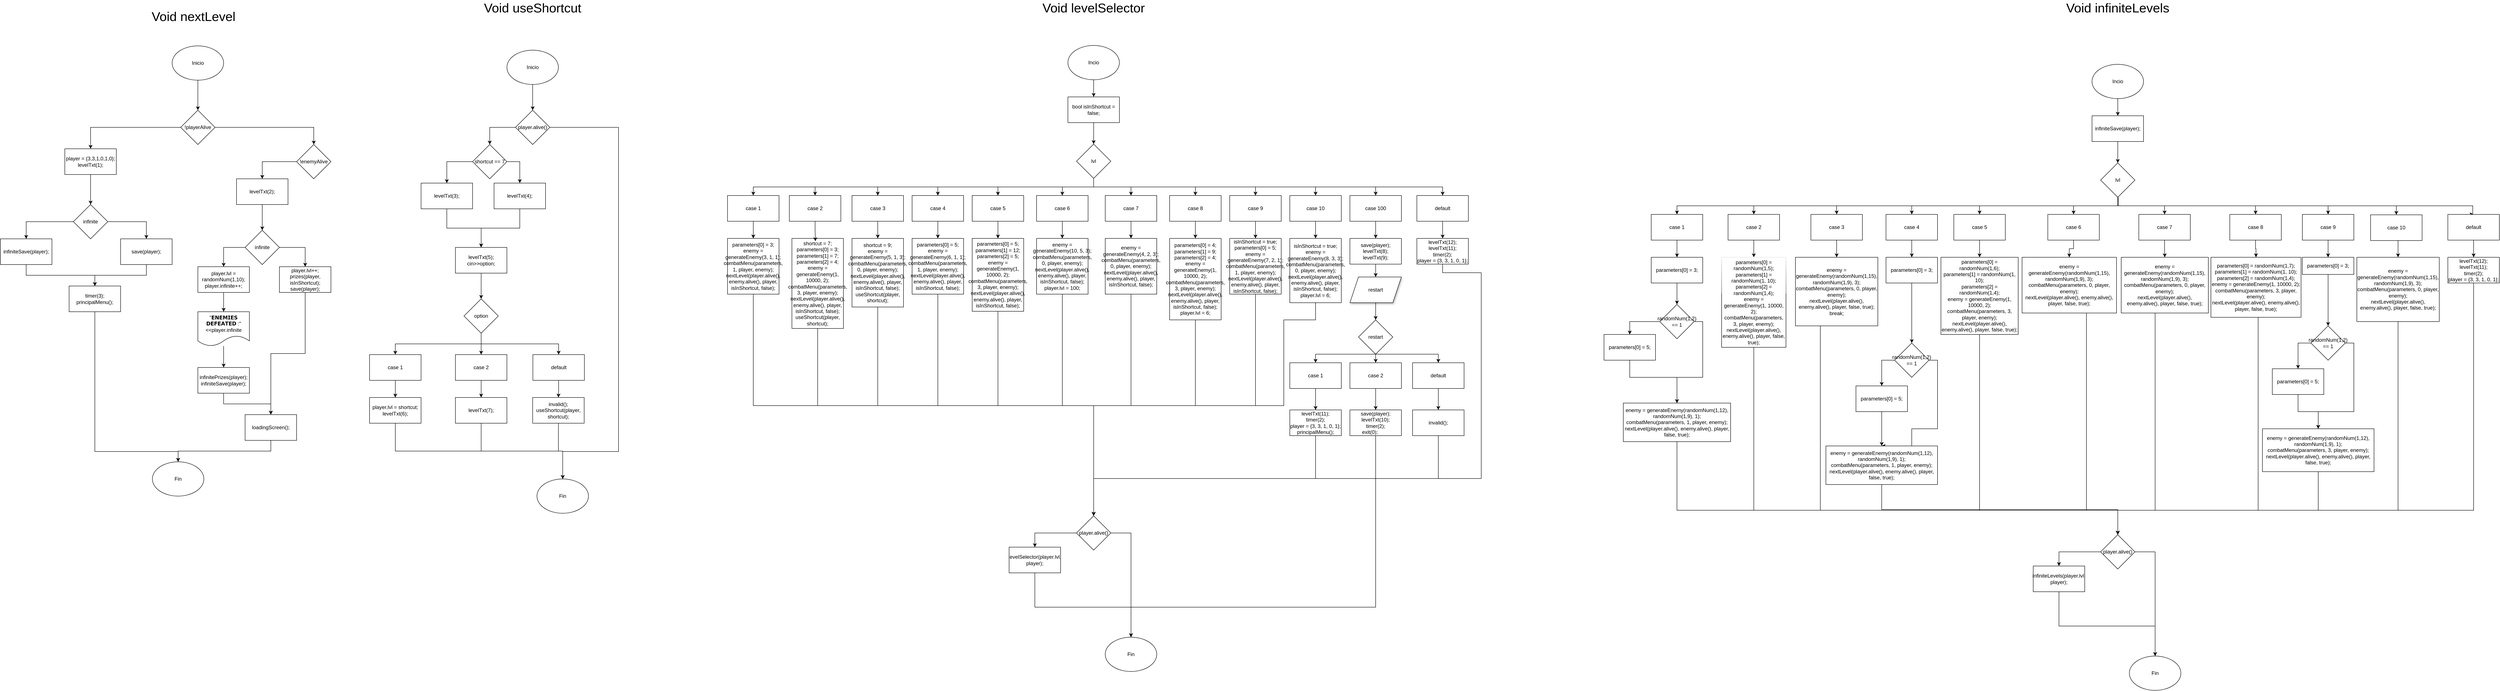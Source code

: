 <mxfile version="27.2.0">
  <diagram name="Página-1" id="y2ijxaY3mSFjW9FJtzaF">
    <mxGraphModel dx="2400" dy="2405" grid="1" gridSize="10" guides="1" tooltips="1" connect="1" arrows="1" fold="1" page="1" pageScale="1" pageWidth="827" pageHeight="1169" math="0" shadow="0">
      <root>
        <mxCell id="0" />
        <mxCell id="1" parent="0" />
        <mxCell id="mphZ4UfxG7r0t06egbRR-4" style="edgeStyle=orthogonalEdgeStyle;rounded=0;orthogonalLoop=1;jettySize=auto;html=1;exitX=0.5;exitY=1;exitDx=0;exitDy=0;entryX=0.5;entryY=0;entryDx=0;entryDy=0;" edge="1" parent="1" source="mphZ4UfxG7r0t06egbRR-2" target="mphZ4UfxG7r0t06egbRR-3">
          <mxGeometry relative="1" as="geometry" />
        </mxCell>
        <mxCell id="mphZ4UfxG7r0t06egbRR-2" value="Inicio" style="ellipse;whiteSpace=wrap;html=1;" vertex="1" parent="1">
          <mxGeometry x="400" y="294" width="120" height="80" as="geometry" />
        </mxCell>
        <mxCell id="mphZ4UfxG7r0t06egbRR-6" style="edgeStyle=orthogonalEdgeStyle;rounded=0;orthogonalLoop=1;jettySize=auto;html=1;exitX=0;exitY=0.5;exitDx=0;exitDy=0;entryX=0.5;entryY=0;entryDx=0;entryDy=0;" edge="1" parent="1" source="mphZ4UfxG7r0t06egbRR-3" target="mphZ4UfxG7r0t06egbRR-5">
          <mxGeometry relative="1" as="geometry" />
        </mxCell>
        <mxCell id="mphZ4UfxG7r0t06egbRR-15" style="edgeStyle=orthogonalEdgeStyle;rounded=0;orthogonalLoop=1;jettySize=auto;html=1;exitX=1;exitY=0.5;exitDx=0;exitDy=0;entryX=0.5;entryY=0;entryDx=0;entryDy=0;" edge="1" parent="1" source="mphZ4UfxG7r0t06egbRR-3" target="mphZ4UfxG7r0t06egbRR-14">
          <mxGeometry relative="1" as="geometry" />
        </mxCell>
        <mxCell id="mphZ4UfxG7r0t06egbRR-3" value="!playerAlive" style="rhombus;whiteSpace=wrap;html=1;" vertex="1" parent="1">
          <mxGeometry x="420" y="444" width="80" height="80" as="geometry" />
        </mxCell>
        <mxCell id="mphZ4UfxG7r0t06egbRR-9" style="edgeStyle=orthogonalEdgeStyle;rounded=0;orthogonalLoop=1;jettySize=auto;html=1;exitX=0.5;exitY=1;exitDx=0;exitDy=0;entryX=0.5;entryY=0;entryDx=0;entryDy=0;" edge="1" parent="1" source="mphZ4UfxG7r0t06egbRR-5" target="mphZ4UfxG7r0t06egbRR-8">
          <mxGeometry relative="1" as="geometry" />
        </mxCell>
        <mxCell id="mphZ4UfxG7r0t06egbRR-5" value="&lt;div&gt;player = {3,3,1,0,1,0};&lt;/div&gt;&lt;div&gt;levelTxt(1);&lt;/div&gt;" style="rounded=0;whiteSpace=wrap;html=1;" vertex="1" parent="1">
          <mxGeometry x="150" y="534" width="120" height="60" as="geometry" />
        </mxCell>
        <mxCell id="mphZ4UfxG7r0t06egbRR-12" style="edgeStyle=orthogonalEdgeStyle;rounded=0;orthogonalLoop=1;jettySize=auto;html=1;exitX=0;exitY=0.5;exitDx=0;exitDy=0;entryX=0.5;entryY=0;entryDx=0;entryDy=0;" edge="1" parent="1" source="mphZ4UfxG7r0t06egbRR-8" target="mphZ4UfxG7r0t06egbRR-10">
          <mxGeometry relative="1" as="geometry" />
        </mxCell>
        <mxCell id="mphZ4UfxG7r0t06egbRR-13" style="edgeStyle=orthogonalEdgeStyle;rounded=0;orthogonalLoop=1;jettySize=auto;html=1;exitX=1;exitY=0.5;exitDx=0;exitDy=0;entryX=0.5;entryY=0;entryDx=0;entryDy=0;" edge="1" parent="1" source="mphZ4UfxG7r0t06egbRR-8" target="mphZ4UfxG7r0t06egbRR-11">
          <mxGeometry relative="1" as="geometry" />
        </mxCell>
        <mxCell id="mphZ4UfxG7r0t06egbRR-8" value="infinite" style="rhombus;whiteSpace=wrap;html=1;" vertex="1" parent="1">
          <mxGeometry x="170" y="664" width="80" height="80" as="geometry" />
        </mxCell>
        <mxCell id="mphZ4UfxG7r0t06egbRR-29" style="edgeStyle=orthogonalEdgeStyle;rounded=0;orthogonalLoop=1;jettySize=auto;html=1;exitX=0.5;exitY=1;exitDx=0;exitDy=0;entryX=0.5;entryY=0;entryDx=0;entryDy=0;" edge="1" parent="1" source="mphZ4UfxG7r0t06egbRR-10" target="mphZ4UfxG7r0t06egbRR-28">
          <mxGeometry relative="1" as="geometry" />
        </mxCell>
        <mxCell id="mphZ4UfxG7r0t06egbRR-10" value="infiniteSave(player);" style="rounded=0;whiteSpace=wrap;html=1;" vertex="1" parent="1">
          <mxGeometry y="744" width="120" height="60" as="geometry" />
        </mxCell>
        <mxCell id="mphZ4UfxG7r0t06egbRR-31" style="edgeStyle=orthogonalEdgeStyle;rounded=0;orthogonalLoop=1;jettySize=auto;html=1;exitX=0.5;exitY=1;exitDx=0;exitDy=0;" edge="1" parent="1" source="mphZ4UfxG7r0t06egbRR-11" target="mphZ4UfxG7r0t06egbRR-28">
          <mxGeometry relative="1" as="geometry" />
        </mxCell>
        <mxCell id="mphZ4UfxG7r0t06egbRR-11" value="save(player);" style="rounded=0;whiteSpace=wrap;html=1;" vertex="1" parent="1">
          <mxGeometry x="280" y="744" width="120" height="60" as="geometry" />
        </mxCell>
        <mxCell id="mphZ4UfxG7r0t06egbRR-17" style="edgeStyle=orthogonalEdgeStyle;rounded=0;orthogonalLoop=1;jettySize=auto;html=1;exitX=0;exitY=0.5;exitDx=0;exitDy=0;entryX=0.5;entryY=0;entryDx=0;entryDy=0;" edge="1" parent="1" source="mphZ4UfxG7r0t06egbRR-14" target="mphZ4UfxG7r0t06egbRR-16">
          <mxGeometry relative="1" as="geometry" />
        </mxCell>
        <mxCell id="mphZ4UfxG7r0t06egbRR-14" value="!enemyAlive" style="rhombus;whiteSpace=wrap;html=1;" vertex="1" parent="1">
          <mxGeometry x="690" y="524" width="80" height="80" as="geometry" />
        </mxCell>
        <mxCell id="mphZ4UfxG7r0t06egbRR-19" style="edgeStyle=orthogonalEdgeStyle;rounded=0;orthogonalLoop=1;jettySize=auto;html=1;exitX=0.5;exitY=1;exitDx=0;exitDy=0;entryX=0.5;entryY=0;entryDx=0;entryDy=0;" edge="1" parent="1" source="mphZ4UfxG7r0t06egbRR-16" target="mphZ4UfxG7r0t06egbRR-18">
          <mxGeometry relative="1" as="geometry" />
        </mxCell>
        <mxCell id="mphZ4UfxG7r0t06egbRR-16" value="levelTxt(2);" style="rounded=0;whiteSpace=wrap;html=1;" vertex="1" parent="1">
          <mxGeometry x="550" y="604" width="120" height="60" as="geometry" />
        </mxCell>
        <mxCell id="mphZ4UfxG7r0t06egbRR-21" style="edgeStyle=orthogonalEdgeStyle;rounded=0;orthogonalLoop=1;jettySize=auto;html=1;exitX=0;exitY=0.5;exitDx=0;exitDy=0;entryX=0.5;entryY=0;entryDx=0;entryDy=0;" edge="1" parent="1" source="mphZ4UfxG7r0t06egbRR-18" target="mphZ4UfxG7r0t06egbRR-20">
          <mxGeometry relative="1" as="geometry" />
        </mxCell>
        <mxCell id="mphZ4UfxG7r0t06egbRR-27" style="edgeStyle=orthogonalEdgeStyle;rounded=0;orthogonalLoop=1;jettySize=auto;html=1;exitX=1;exitY=0.5;exitDx=0;exitDy=0;entryX=0.5;entryY=0;entryDx=0;entryDy=0;" edge="1" parent="1" source="mphZ4UfxG7r0t06egbRR-18" target="mphZ4UfxG7r0t06egbRR-26">
          <mxGeometry relative="1" as="geometry" />
        </mxCell>
        <mxCell id="mphZ4UfxG7r0t06egbRR-18" value="infinite" style="rhombus;whiteSpace=wrap;html=1;" vertex="1" parent="1">
          <mxGeometry x="570" y="724" width="80" height="80" as="geometry" />
        </mxCell>
        <mxCell id="mphZ4UfxG7r0t06egbRR-23" style="edgeStyle=orthogonalEdgeStyle;rounded=0;orthogonalLoop=1;jettySize=auto;html=1;exitX=0.5;exitY=1;exitDx=0;exitDy=0;entryX=0.5;entryY=0;entryDx=0;entryDy=0;" edge="1" parent="1" source="mphZ4UfxG7r0t06egbRR-20" target="mphZ4UfxG7r0t06egbRR-22">
          <mxGeometry relative="1" as="geometry" />
        </mxCell>
        <mxCell id="mphZ4UfxG7r0t06egbRR-20" value="&lt;div&gt;player.lvl = randomNum(1,10);&lt;/div&gt;&lt;div&gt;player.infinite++;&lt;/div&gt;" style="rounded=0;whiteSpace=wrap;html=1;" vertex="1" parent="1">
          <mxGeometry x="460" y="809" width="120" height="60" as="geometry" />
        </mxCell>
        <mxCell id="mphZ4UfxG7r0t06egbRR-25" style="edgeStyle=orthogonalEdgeStyle;rounded=0;orthogonalLoop=1;jettySize=auto;html=1;entryX=0.5;entryY=0;entryDx=0;entryDy=0;" edge="1" parent="1" source="mphZ4UfxG7r0t06egbRR-22" target="mphZ4UfxG7r0t06egbRR-24">
          <mxGeometry relative="1" as="geometry" />
        </mxCell>
        <mxCell id="mphZ4UfxG7r0t06egbRR-22" value="&quot;𝗘𝗡𝗘𝗠𝗜𝗘𝗦 𝗗𝗘𝗙𝗘𝗔𝗧𝗘𝗗 :&quot;&amp;lt;&amp;lt;player.infinite" style="shape=document;whiteSpace=wrap;html=1;boundedLbl=1;" vertex="1" parent="1">
          <mxGeometry x="460" y="914" width="120" height="80" as="geometry" />
        </mxCell>
        <mxCell id="mphZ4UfxG7r0t06egbRR-33" style="edgeStyle=orthogonalEdgeStyle;rounded=0;orthogonalLoop=1;jettySize=auto;html=1;exitX=0.5;exitY=1;exitDx=0;exitDy=0;entryX=0.5;entryY=0;entryDx=0;entryDy=0;" edge="1" parent="1" source="mphZ4UfxG7r0t06egbRR-24" target="mphZ4UfxG7r0t06egbRR-32">
          <mxGeometry relative="1" as="geometry" />
        </mxCell>
        <mxCell id="mphZ4UfxG7r0t06egbRR-24" value="&lt;div&gt;infinitePrizes(player);&lt;/div&gt;&lt;div&gt;infiniteSave(player);&lt;/div&gt;" style="rounded=0;whiteSpace=wrap;html=1;" vertex="1" parent="1">
          <mxGeometry x="460" y="1044" width="120" height="60" as="geometry" />
        </mxCell>
        <mxCell id="mphZ4UfxG7r0t06egbRR-34" style="edgeStyle=orthogonalEdgeStyle;rounded=0;orthogonalLoop=1;jettySize=auto;html=1;exitX=0.5;exitY=1;exitDx=0;exitDy=0;entryX=0.5;entryY=0;entryDx=0;entryDy=0;" edge="1" parent="1" source="mphZ4UfxG7r0t06egbRR-26" target="mphZ4UfxG7r0t06egbRR-32">
          <mxGeometry relative="1" as="geometry" />
        </mxCell>
        <mxCell id="mphZ4UfxG7r0t06egbRR-26" value="&lt;div&gt;player.lvl++;&lt;/div&gt;&lt;div&gt;prizes(player, isInShortcut);&lt;/div&gt;&lt;div&gt;save(player);&lt;/div&gt;" style="rounded=0;whiteSpace=wrap;html=1;" vertex="1" parent="1">
          <mxGeometry x="650" y="809" width="120" height="60" as="geometry" />
        </mxCell>
        <mxCell id="mphZ4UfxG7r0t06egbRR-37" style="edgeStyle=orthogonalEdgeStyle;rounded=0;orthogonalLoop=1;jettySize=auto;html=1;exitX=0.5;exitY=1;exitDx=0;exitDy=0;entryX=0.5;entryY=0;entryDx=0;entryDy=0;" edge="1" parent="1" source="mphZ4UfxG7r0t06egbRR-28" target="mphZ4UfxG7r0t06egbRR-35">
          <mxGeometry relative="1" as="geometry">
            <Array as="points">
              <mxPoint x="220" y="1240" />
              <mxPoint x="414" y="1240" />
            </Array>
          </mxGeometry>
        </mxCell>
        <mxCell id="mphZ4UfxG7r0t06egbRR-28" value="&lt;div&gt;timer(3);&lt;/div&gt;&lt;div&gt;principalMenu();&lt;/div&gt;" style="rounded=0;whiteSpace=wrap;html=1;" vertex="1" parent="1">
          <mxGeometry x="160" y="854" width="120" height="60" as="geometry" />
        </mxCell>
        <mxCell id="mphZ4UfxG7r0t06egbRR-36" style="edgeStyle=orthogonalEdgeStyle;rounded=0;orthogonalLoop=1;jettySize=auto;html=1;exitX=0.5;exitY=1;exitDx=0;exitDy=0;" edge="1" parent="1" source="mphZ4UfxG7r0t06egbRR-32" target="mphZ4UfxG7r0t06egbRR-35">
          <mxGeometry relative="1" as="geometry" />
        </mxCell>
        <mxCell id="mphZ4UfxG7r0t06egbRR-32" value="loadingScreen();" style="rounded=0;whiteSpace=wrap;html=1;" vertex="1" parent="1">
          <mxGeometry x="570" y="1154" width="120" height="60" as="geometry" />
        </mxCell>
        <mxCell id="mphZ4UfxG7r0t06egbRR-35" value="Fin" style="ellipse;whiteSpace=wrap;html=1;" vertex="1" parent="1">
          <mxGeometry x="354" y="1264" width="120" height="80" as="geometry" />
        </mxCell>
        <mxCell id="mphZ4UfxG7r0t06egbRR-40" style="edgeStyle=orthogonalEdgeStyle;rounded=0;orthogonalLoop=1;jettySize=auto;html=1;exitX=0.5;exitY=1;exitDx=0;exitDy=0;entryX=0.5;entryY=0;entryDx=0;entryDy=0;" edge="1" parent="1" source="mphZ4UfxG7r0t06egbRR-38" target="mphZ4UfxG7r0t06egbRR-39">
          <mxGeometry relative="1" as="geometry" />
        </mxCell>
        <mxCell id="mphZ4UfxG7r0t06egbRR-38" value="Inicio" style="ellipse;whiteSpace=wrap;html=1;" vertex="1" parent="1">
          <mxGeometry x="1180" y="304" width="120" height="80" as="geometry" />
        </mxCell>
        <mxCell id="mphZ4UfxG7r0t06egbRR-42" style="edgeStyle=orthogonalEdgeStyle;rounded=0;orthogonalLoop=1;jettySize=auto;html=1;exitX=0;exitY=0.5;exitDx=0;exitDy=0;entryX=0.5;entryY=0;entryDx=0;entryDy=0;" edge="1" parent="1" source="mphZ4UfxG7r0t06egbRR-39" target="mphZ4UfxG7r0t06egbRR-41">
          <mxGeometry relative="1" as="geometry" />
        </mxCell>
        <mxCell id="mphZ4UfxG7r0t06egbRR-69" style="edgeStyle=orthogonalEdgeStyle;rounded=0;orthogonalLoop=1;jettySize=auto;html=1;exitX=1;exitY=0.5;exitDx=0;exitDy=0;entryX=0.5;entryY=0;entryDx=0;entryDy=0;" edge="1" parent="1" source="mphZ4UfxG7r0t06egbRR-39" target="mphZ4UfxG7r0t06egbRR-65">
          <mxGeometry relative="1" as="geometry">
            <Array as="points">
              <mxPoint x="1440" y="484" />
              <mxPoint x="1440" y="1240" />
              <mxPoint x="1310" y="1240" />
            </Array>
          </mxGeometry>
        </mxCell>
        <mxCell id="mphZ4UfxG7r0t06egbRR-39" value="player.alive()" style="rhombus;whiteSpace=wrap;html=1;" vertex="1" parent="1">
          <mxGeometry x="1200" y="444" width="80" height="80" as="geometry" />
        </mxCell>
        <mxCell id="mphZ4UfxG7r0t06egbRR-44" style="edgeStyle=orthogonalEdgeStyle;rounded=0;orthogonalLoop=1;jettySize=auto;html=1;exitX=0;exitY=0.5;exitDx=0;exitDy=0;entryX=0.5;entryY=0;entryDx=0;entryDy=0;" edge="1" parent="1" source="mphZ4UfxG7r0t06egbRR-41" target="mphZ4UfxG7r0t06egbRR-43">
          <mxGeometry relative="1" as="geometry" />
        </mxCell>
        <mxCell id="mphZ4UfxG7r0t06egbRR-46" style="edgeStyle=orthogonalEdgeStyle;rounded=0;orthogonalLoop=1;jettySize=auto;html=1;exitX=1;exitY=0.5;exitDx=0;exitDy=0;entryX=0.5;entryY=0;entryDx=0;entryDy=0;" edge="1" parent="1" source="mphZ4UfxG7r0t06egbRR-41" target="mphZ4UfxG7r0t06egbRR-45">
          <mxGeometry relative="1" as="geometry" />
        </mxCell>
        <mxCell id="mphZ4UfxG7r0t06egbRR-41" value="shortcut == 7" style="rhombus;whiteSpace=wrap;html=1;" vertex="1" parent="1">
          <mxGeometry x="1100" y="524" width="80" height="80" as="geometry" />
        </mxCell>
        <mxCell id="mphZ4UfxG7r0t06egbRR-48" style="edgeStyle=orthogonalEdgeStyle;rounded=0;orthogonalLoop=1;jettySize=auto;html=1;entryX=0.5;entryY=0;entryDx=0;entryDy=0;" edge="1" parent="1" source="mphZ4UfxG7r0t06egbRR-43" target="mphZ4UfxG7r0t06egbRR-47">
          <mxGeometry relative="1" as="geometry" />
        </mxCell>
        <mxCell id="mphZ4UfxG7r0t06egbRR-43" value="levelTxt(3);" style="rounded=0;whiteSpace=wrap;html=1;" vertex="1" parent="1">
          <mxGeometry x="980" y="614" width="120" height="60" as="geometry" />
        </mxCell>
        <mxCell id="mphZ4UfxG7r0t06egbRR-49" style="edgeStyle=orthogonalEdgeStyle;rounded=0;orthogonalLoop=1;jettySize=auto;html=1;exitX=0.5;exitY=1;exitDx=0;exitDy=0;entryX=0.5;entryY=0;entryDx=0;entryDy=0;" edge="1" parent="1" source="mphZ4UfxG7r0t06egbRR-45" target="mphZ4UfxG7r0t06egbRR-47">
          <mxGeometry relative="1" as="geometry" />
        </mxCell>
        <mxCell id="mphZ4UfxG7r0t06egbRR-45" value="levelTxt(4);" style="rounded=0;whiteSpace=wrap;html=1;" vertex="1" parent="1">
          <mxGeometry x="1150" y="614" width="120" height="60" as="geometry" />
        </mxCell>
        <mxCell id="mphZ4UfxG7r0t06egbRR-51" style="edgeStyle=orthogonalEdgeStyle;rounded=0;orthogonalLoop=1;jettySize=auto;html=1;exitX=0.5;exitY=1;exitDx=0;exitDy=0;entryX=0.5;entryY=0;entryDx=0;entryDy=0;" edge="1" parent="1" source="mphZ4UfxG7r0t06egbRR-47" target="mphZ4UfxG7r0t06egbRR-50">
          <mxGeometry relative="1" as="geometry" />
        </mxCell>
        <mxCell id="mphZ4UfxG7r0t06egbRR-47" value="&lt;div&gt;levelTxt(5);&lt;/div&gt;&lt;div&gt;cin&amp;gt;&amp;gt;option;&lt;/div&gt;" style="rounded=0;whiteSpace=wrap;html=1;" vertex="1" parent="1">
          <mxGeometry x="1060" y="764" width="120" height="60" as="geometry" />
        </mxCell>
        <mxCell id="mphZ4UfxG7r0t06egbRR-55" style="edgeStyle=orthogonalEdgeStyle;rounded=0;orthogonalLoop=1;jettySize=auto;html=1;exitX=0.5;exitY=1;exitDx=0;exitDy=0;entryX=0.5;entryY=0;entryDx=0;entryDy=0;" edge="1" parent="1" source="mphZ4UfxG7r0t06egbRR-50" target="mphZ4UfxG7r0t06egbRR-52">
          <mxGeometry relative="1" as="geometry" />
        </mxCell>
        <mxCell id="mphZ4UfxG7r0t06egbRR-56" style="edgeStyle=orthogonalEdgeStyle;rounded=0;orthogonalLoop=1;jettySize=auto;html=1;exitX=0.5;exitY=1;exitDx=0;exitDy=0;entryX=0.5;entryY=0;entryDx=0;entryDy=0;" edge="1" parent="1" source="mphZ4UfxG7r0t06egbRR-50" target="mphZ4UfxG7r0t06egbRR-53">
          <mxGeometry relative="1" as="geometry" />
        </mxCell>
        <mxCell id="mphZ4UfxG7r0t06egbRR-50" value="option" style="rhombus;whiteSpace=wrap;html=1;" vertex="1" parent="1">
          <mxGeometry x="1080" y="884" width="80" height="80" as="geometry" />
        </mxCell>
        <mxCell id="mphZ4UfxG7r0t06egbRR-59" style="edgeStyle=orthogonalEdgeStyle;rounded=0;orthogonalLoop=1;jettySize=auto;html=1;exitX=0.5;exitY=1;exitDx=0;exitDy=0;entryX=0.5;entryY=0;entryDx=0;entryDy=0;" edge="1" parent="1" source="mphZ4UfxG7r0t06egbRR-52" target="mphZ4UfxG7r0t06egbRR-58">
          <mxGeometry relative="1" as="geometry" />
        </mxCell>
        <mxCell id="mphZ4UfxG7r0t06egbRR-52" value="case 1" style="rounded=0;whiteSpace=wrap;html=1;" vertex="1" parent="1">
          <mxGeometry x="860" y="1014" width="120" height="60" as="geometry" />
        </mxCell>
        <mxCell id="mphZ4UfxG7r0t06egbRR-62" style="edgeStyle=orthogonalEdgeStyle;rounded=0;orthogonalLoop=1;jettySize=auto;html=1;exitX=0.5;exitY=1;exitDx=0;exitDy=0;entryX=0.5;entryY=0;entryDx=0;entryDy=0;" edge="1" parent="1" source="mphZ4UfxG7r0t06egbRR-53" target="mphZ4UfxG7r0t06egbRR-60">
          <mxGeometry relative="1" as="geometry" />
        </mxCell>
        <mxCell id="mphZ4UfxG7r0t06egbRR-53" value="case 2" style="rounded=0;whiteSpace=wrap;html=1;" vertex="1" parent="1">
          <mxGeometry x="1060" y="1014" width="120" height="60" as="geometry" />
        </mxCell>
        <mxCell id="mphZ4UfxG7r0t06egbRR-64" style="edgeStyle=orthogonalEdgeStyle;rounded=0;orthogonalLoop=1;jettySize=auto;html=1;exitX=0.5;exitY=1;exitDx=0;exitDy=0;entryX=0.5;entryY=0;entryDx=0;entryDy=0;" edge="1" parent="1" source="mphZ4UfxG7r0t06egbRR-54" target="mphZ4UfxG7r0t06egbRR-63">
          <mxGeometry relative="1" as="geometry" />
        </mxCell>
        <mxCell id="mphZ4UfxG7r0t06egbRR-54" value="default" style="rounded=0;whiteSpace=wrap;html=1;" vertex="1" parent="1">
          <mxGeometry x="1240.5" y="1014" width="120" height="60" as="geometry" />
        </mxCell>
        <mxCell id="mphZ4UfxG7r0t06egbRR-57" style="edgeStyle=orthogonalEdgeStyle;rounded=0;orthogonalLoop=1;jettySize=auto;html=1;exitX=0.5;exitY=1;exitDx=0;exitDy=0;entryX=0.5;entryY=0;entryDx=0;entryDy=0;" edge="1" parent="1" source="mphZ4UfxG7r0t06egbRR-50" target="mphZ4UfxG7r0t06egbRR-54">
          <mxGeometry relative="1" as="geometry">
            <mxPoint x="1280" y="964" as="targetPoint" />
          </mxGeometry>
        </mxCell>
        <mxCell id="mphZ4UfxG7r0t06egbRR-66" style="edgeStyle=orthogonalEdgeStyle;rounded=0;orthogonalLoop=1;jettySize=auto;html=1;exitX=0.5;exitY=1;exitDx=0;exitDy=0;entryX=0.5;entryY=0;entryDx=0;entryDy=0;" edge="1" parent="1" source="mphZ4UfxG7r0t06egbRR-58" target="mphZ4UfxG7r0t06egbRR-65">
          <mxGeometry relative="1" as="geometry" />
        </mxCell>
        <mxCell id="mphZ4UfxG7r0t06egbRR-58" value="&lt;div&gt;player.lvl = shortcut;&lt;/div&gt;&lt;div&gt;levelTxt(6);&lt;/div&gt;" style="rounded=0;whiteSpace=wrap;html=1;" vertex="1" parent="1">
          <mxGeometry x="860" y="1114" width="120" height="60" as="geometry" />
        </mxCell>
        <mxCell id="mphZ4UfxG7r0t06egbRR-67" style="edgeStyle=orthogonalEdgeStyle;rounded=0;orthogonalLoop=1;jettySize=auto;html=1;exitX=0.5;exitY=1;exitDx=0;exitDy=0;entryX=0.5;entryY=0;entryDx=0;entryDy=0;" edge="1" parent="1" source="mphZ4UfxG7r0t06egbRR-60" target="mphZ4UfxG7r0t06egbRR-65">
          <mxGeometry relative="1" as="geometry">
            <Array as="points">
              <mxPoint x="1120" y="1239" />
              <mxPoint x="1310" y="1239" />
            </Array>
          </mxGeometry>
        </mxCell>
        <mxCell id="mphZ4UfxG7r0t06egbRR-60" value="levelTxt(7);" style="rounded=0;whiteSpace=wrap;html=1;" vertex="1" parent="1">
          <mxGeometry x="1060" y="1114" width="120" height="60" as="geometry" />
        </mxCell>
        <mxCell id="mphZ4UfxG7r0t06egbRR-68" style="edgeStyle=orthogonalEdgeStyle;rounded=0;orthogonalLoop=1;jettySize=auto;html=1;exitX=0.5;exitY=1;exitDx=0;exitDy=0;entryX=0.5;entryY=0;entryDx=0;entryDy=0;" edge="1" parent="1" source="mphZ4UfxG7r0t06egbRR-63" target="mphZ4UfxG7r0t06egbRR-65">
          <mxGeometry relative="1" as="geometry" />
        </mxCell>
        <mxCell id="mphZ4UfxG7r0t06egbRR-63" value="&lt;div&gt;invalid();&lt;/div&gt;&lt;div&gt;useShortcut(player, shortcut);&lt;/div&gt;" style="rounded=0;whiteSpace=wrap;html=1;" vertex="1" parent="1">
          <mxGeometry x="1240" y="1114" width="120" height="60" as="geometry" />
        </mxCell>
        <mxCell id="mphZ4UfxG7r0t06egbRR-65" value="Fin" style="ellipse;whiteSpace=wrap;html=1;" vertex="1" parent="1">
          <mxGeometry x="1250" y="1304" width="120" height="80" as="geometry" />
        </mxCell>
        <mxCell id="mphZ4UfxG7r0t06egbRR-73" style="edgeStyle=orthogonalEdgeStyle;rounded=0;orthogonalLoop=1;jettySize=auto;html=1;exitX=0.5;exitY=1;exitDx=0;exitDy=0;entryX=0.5;entryY=0;entryDx=0;entryDy=0;" edge="1" parent="1" source="mphZ4UfxG7r0t06egbRR-70" target="mphZ4UfxG7r0t06egbRR-72">
          <mxGeometry relative="1" as="geometry" />
        </mxCell>
        <mxCell id="mphZ4UfxG7r0t06egbRR-70" value="Incio" style="ellipse;whiteSpace=wrap;html=1;" vertex="1" parent="1">
          <mxGeometry x="2487" y="293" width="120" height="80" as="geometry" />
        </mxCell>
        <mxCell id="mphZ4UfxG7r0t06egbRR-75" style="edgeStyle=orthogonalEdgeStyle;rounded=0;orthogonalLoop=1;jettySize=auto;html=1;exitX=0.5;exitY=1;exitDx=0;exitDy=0;entryX=0.5;entryY=0;entryDx=0;entryDy=0;" edge="1" parent="1" source="mphZ4UfxG7r0t06egbRR-72" target="mphZ4UfxG7r0t06egbRR-74">
          <mxGeometry relative="1" as="geometry" />
        </mxCell>
        <mxCell id="mphZ4UfxG7r0t06egbRR-72" value="bool isInShortcut = false;" style="rounded=0;whiteSpace=wrap;html=1;" vertex="1" parent="1">
          <mxGeometry x="2487" y="413" width="120" height="60" as="geometry" />
        </mxCell>
        <mxCell id="mphZ4UfxG7r0t06egbRR-86" style="edgeStyle=orthogonalEdgeStyle;rounded=0;orthogonalLoop=1;jettySize=auto;html=1;exitX=0.5;exitY=1;exitDx=0;exitDy=0;entryX=0.5;entryY=0;entryDx=0;entryDy=0;" edge="1" parent="1" source="mphZ4UfxG7r0t06egbRR-74" target="mphZ4UfxG7r0t06egbRR-84">
          <mxGeometry relative="1" as="geometry" />
        </mxCell>
        <mxCell id="mphZ4UfxG7r0t06egbRR-87" style="edgeStyle=orthogonalEdgeStyle;rounded=0;orthogonalLoop=1;jettySize=auto;html=1;exitX=0.5;exitY=1;exitDx=0;exitDy=0;entryX=0.5;entryY=0;entryDx=0;entryDy=0;" edge="1" parent="1" source="mphZ4UfxG7r0t06egbRR-74" target="mphZ4UfxG7r0t06egbRR-76">
          <mxGeometry relative="1" as="geometry" />
        </mxCell>
        <mxCell id="mphZ4UfxG7r0t06egbRR-88" style="edgeStyle=orthogonalEdgeStyle;rounded=0;orthogonalLoop=1;jettySize=auto;html=1;exitX=0.5;exitY=1;exitDx=0;exitDy=0;entryX=0.5;entryY=0;entryDx=0;entryDy=0;" edge="1" parent="1" source="mphZ4UfxG7r0t06egbRR-74" target="mphZ4UfxG7r0t06egbRR-77">
          <mxGeometry relative="1" as="geometry" />
        </mxCell>
        <mxCell id="mphZ4UfxG7r0t06egbRR-89" style="edgeStyle=orthogonalEdgeStyle;rounded=0;orthogonalLoop=1;jettySize=auto;html=1;exitX=0.5;exitY=1;exitDx=0;exitDy=0;entryX=0.5;entryY=0;entryDx=0;entryDy=0;" edge="1" parent="1" source="mphZ4UfxG7r0t06egbRR-74" target="mphZ4UfxG7r0t06egbRR-79">
          <mxGeometry relative="1" as="geometry" />
        </mxCell>
        <mxCell id="mphZ4UfxG7r0t06egbRR-90" style="edgeStyle=orthogonalEdgeStyle;rounded=0;orthogonalLoop=1;jettySize=auto;html=1;exitX=0.5;exitY=1;exitDx=0;exitDy=0;entryX=0.5;entryY=0;entryDx=0;entryDy=0;" edge="1" parent="1" source="mphZ4UfxG7r0t06egbRR-74" target="mphZ4UfxG7r0t06egbRR-80">
          <mxGeometry relative="1" as="geometry" />
        </mxCell>
        <mxCell id="mphZ4UfxG7r0t06egbRR-91" style="edgeStyle=orthogonalEdgeStyle;rounded=0;orthogonalLoop=1;jettySize=auto;html=1;exitX=0.5;exitY=1;exitDx=0;exitDy=0;entryX=0.5;entryY=0;entryDx=0;entryDy=0;" edge="1" parent="1" source="mphZ4UfxG7r0t06egbRR-74" target="mphZ4UfxG7r0t06egbRR-81">
          <mxGeometry relative="1" as="geometry" />
        </mxCell>
        <mxCell id="mphZ4UfxG7r0t06egbRR-92" style="edgeStyle=orthogonalEdgeStyle;rounded=0;orthogonalLoop=1;jettySize=auto;html=1;exitX=0.5;exitY=1;exitDx=0;exitDy=0;entryX=0.5;entryY=0;entryDx=0;entryDy=0;" edge="1" parent="1" source="mphZ4UfxG7r0t06egbRR-74" target="mphZ4UfxG7r0t06egbRR-82">
          <mxGeometry relative="1" as="geometry" />
        </mxCell>
        <mxCell id="mphZ4UfxG7r0t06egbRR-93" style="edgeStyle=orthogonalEdgeStyle;rounded=0;orthogonalLoop=1;jettySize=auto;html=1;exitX=0.5;exitY=1;exitDx=0;exitDy=0;entryX=0.5;entryY=0;entryDx=0;entryDy=0;" edge="1" parent="1" source="mphZ4UfxG7r0t06egbRR-74" target="mphZ4UfxG7r0t06egbRR-83">
          <mxGeometry relative="1" as="geometry" />
        </mxCell>
        <mxCell id="mphZ4UfxG7r0t06egbRR-94" style="edgeStyle=orthogonalEdgeStyle;rounded=0;orthogonalLoop=1;jettySize=auto;html=1;exitX=0.5;exitY=1;exitDx=0;exitDy=0;entryX=0.5;entryY=0;entryDx=0;entryDy=0;" edge="1" parent="1" source="mphZ4UfxG7r0t06egbRR-74" target="mphZ4UfxG7r0t06egbRR-85">
          <mxGeometry relative="1" as="geometry" />
        </mxCell>
        <mxCell id="mphZ4UfxG7r0t06egbRR-111" style="edgeStyle=orthogonalEdgeStyle;rounded=0;orthogonalLoop=1;jettySize=auto;html=1;exitX=0.5;exitY=1;exitDx=0;exitDy=0;entryX=0.5;entryY=0;entryDx=0;entryDy=0;" edge="1" parent="1" source="mphZ4UfxG7r0t06egbRR-74" target="mphZ4UfxG7r0t06egbRR-109">
          <mxGeometry relative="1" as="geometry" />
        </mxCell>
        <mxCell id="mphZ4UfxG7r0t06egbRR-112" style="edgeStyle=orthogonalEdgeStyle;rounded=0;orthogonalLoop=1;jettySize=auto;html=1;exitX=0.5;exitY=1;exitDx=0;exitDy=0;entryX=0.5;entryY=0;entryDx=0;entryDy=0;" edge="1" parent="1" source="mphZ4UfxG7r0t06egbRR-74" target="mphZ4UfxG7r0t06egbRR-110">
          <mxGeometry relative="1" as="geometry" />
        </mxCell>
        <mxCell id="mphZ4UfxG7r0t06egbRR-144" style="edgeStyle=orthogonalEdgeStyle;rounded=0;orthogonalLoop=1;jettySize=auto;html=1;exitX=0.5;exitY=1;exitDx=0;exitDy=0;entryX=0.5;entryY=0;entryDx=0;entryDy=0;" edge="1" parent="1" source="mphZ4UfxG7r0t06egbRR-74" target="mphZ4UfxG7r0t06egbRR-143">
          <mxGeometry relative="1" as="geometry" />
        </mxCell>
        <mxCell id="mphZ4UfxG7r0t06egbRR-74" value="lvl" style="rhombus;whiteSpace=wrap;html=1;" vertex="1" parent="1">
          <mxGeometry x="2507" y="523" width="80" height="80" as="geometry" />
        </mxCell>
        <mxCell id="mphZ4UfxG7r0t06egbRR-76" value="case 2" style="rounded=0;whiteSpace=wrap;html=1;" vertex="1" parent="1">
          <mxGeometry x="1838" y="643" width="120" height="60" as="geometry" />
        </mxCell>
        <mxCell id="mphZ4UfxG7r0t06egbRR-126" style="edgeStyle=orthogonalEdgeStyle;rounded=0;orthogonalLoop=1;jettySize=auto;html=1;exitX=0.5;exitY=1;exitDx=0;exitDy=0;entryX=0.5;entryY=0;entryDx=0;entryDy=0;" edge="1" parent="1" source="mphZ4UfxG7r0t06egbRR-77" target="mphZ4UfxG7r0t06egbRR-99">
          <mxGeometry relative="1" as="geometry" />
        </mxCell>
        <mxCell id="mphZ4UfxG7r0t06egbRR-77" value="case 3" style="rounded=0;whiteSpace=wrap;html=1;" vertex="1" parent="1">
          <mxGeometry x="1984" y="643" width="120" height="60" as="geometry" />
        </mxCell>
        <mxCell id="mphZ4UfxG7r0t06egbRR-125" style="edgeStyle=orthogonalEdgeStyle;rounded=0;orthogonalLoop=1;jettySize=auto;html=1;exitX=0.5;exitY=1;exitDx=0;exitDy=0;entryX=0.5;entryY=0;entryDx=0;entryDy=0;" edge="1" parent="1" source="mphZ4UfxG7r0t06egbRR-79" target="mphZ4UfxG7r0t06egbRR-100">
          <mxGeometry relative="1" as="geometry" />
        </mxCell>
        <mxCell id="mphZ4UfxG7r0t06egbRR-79" value="case 4" style="rounded=0;whiteSpace=wrap;html=1;" vertex="1" parent="1">
          <mxGeometry x="2124" y="643" width="120" height="60" as="geometry" />
        </mxCell>
        <mxCell id="mphZ4UfxG7r0t06egbRR-124" style="edgeStyle=orthogonalEdgeStyle;rounded=0;orthogonalLoop=1;jettySize=auto;html=1;exitX=0.5;exitY=1;exitDx=0;exitDy=0;entryX=0.5;entryY=0;entryDx=0;entryDy=0;" edge="1" parent="1" source="mphZ4UfxG7r0t06egbRR-80" target="mphZ4UfxG7r0t06egbRR-101">
          <mxGeometry relative="1" as="geometry" />
        </mxCell>
        <mxCell id="mphZ4UfxG7r0t06egbRR-80" value="case 5" style="rounded=0;whiteSpace=wrap;html=1;" vertex="1" parent="1">
          <mxGeometry x="2264" y="643" width="120" height="60" as="geometry" />
        </mxCell>
        <mxCell id="mphZ4UfxG7r0t06egbRR-123" style="edgeStyle=orthogonalEdgeStyle;rounded=0;orthogonalLoop=1;jettySize=auto;html=1;exitX=0.5;exitY=1;exitDx=0;exitDy=0;entryX=0.5;entryY=0;entryDx=0;entryDy=0;" edge="1" parent="1" source="mphZ4UfxG7r0t06egbRR-81" target="mphZ4UfxG7r0t06egbRR-102">
          <mxGeometry relative="1" as="geometry" />
        </mxCell>
        <mxCell id="mphZ4UfxG7r0t06egbRR-81" value="case 6" style="rounded=0;whiteSpace=wrap;html=1;" vertex="1" parent="1">
          <mxGeometry x="2414" y="643" width="120" height="60" as="geometry" />
        </mxCell>
        <mxCell id="mphZ4UfxG7r0t06egbRR-122" style="edgeStyle=orthogonalEdgeStyle;rounded=0;orthogonalLoop=1;jettySize=auto;html=1;exitX=0.5;exitY=1;exitDx=0;exitDy=0;entryX=0.5;entryY=0;entryDx=0;entryDy=0;" edge="1" parent="1" source="mphZ4UfxG7r0t06egbRR-82" target="mphZ4UfxG7r0t06egbRR-103">
          <mxGeometry relative="1" as="geometry" />
        </mxCell>
        <mxCell id="mphZ4UfxG7r0t06egbRR-82" value="case 7" style="rounded=0;whiteSpace=wrap;html=1;" vertex="1" parent="1">
          <mxGeometry x="2574" y="643" width="120" height="60" as="geometry" />
        </mxCell>
        <mxCell id="mphZ4UfxG7r0t06egbRR-121" style="edgeStyle=orthogonalEdgeStyle;rounded=0;orthogonalLoop=1;jettySize=auto;html=1;exitX=0.5;exitY=1;exitDx=0;exitDy=0;entryX=0.5;entryY=0;entryDx=0;entryDy=0;" edge="1" parent="1" source="mphZ4UfxG7r0t06egbRR-83" target="mphZ4UfxG7r0t06egbRR-104">
          <mxGeometry relative="1" as="geometry" />
        </mxCell>
        <mxCell id="mphZ4UfxG7r0t06egbRR-83" value="case 8" style="rounded=0;whiteSpace=wrap;html=1;" vertex="1" parent="1">
          <mxGeometry x="2724" y="643" width="120" height="60" as="geometry" />
        </mxCell>
        <mxCell id="mphZ4UfxG7r0t06egbRR-106" style="edgeStyle=orthogonalEdgeStyle;rounded=0;orthogonalLoop=1;jettySize=auto;html=1;exitX=0.5;exitY=1;exitDx=0;exitDy=0;entryX=0.5;entryY=0;entryDx=0;entryDy=0;" edge="1" parent="1" source="mphZ4UfxG7r0t06egbRR-84" target="mphZ4UfxG7r0t06egbRR-95">
          <mxGeometry relative="1" as="geometry" />
        </mxCell>
        <mxCell id="mphZ4UfxG7r0t06egbRR-84" value="case 1" style="rounded=0;whiteSpace=wrap;html=1;" vertex="1" parent="1">
          <mxGeometry x="1694" y="643" width="120" height="60" as="geometry" />
        </mxCell>
        <mxCell id="mphZ4UfxG7r0t06egbRR-119" style="edgeStyle=orthogonalEdgeStyle;rounded=0;orthogonalLoop=1;jettySize=auto;html=1;exitX=0.5;exitY=1;exitDx=0;exitDy=0;entryX=0.5;entryY=0;entryDx=0;entryDy=0;" edge="1" parent="1" source="mphZ4UfxG7r0t06egbRR-85" target="mphZ4UfxG7r0t06egbRR-105">
          <mxGeometry relative="1" as="geometry" />
        </mxCell>
        <mxCell id="mphZ4UfxG7r0t06egbRR-85" value="case 9" style="rounded=0;whiteSpace=wrap;html=1;" vertex="1" parent="1">
          <mxGeometry x="2864" y="643" width="120" height="60" as="geometry" />
        </mxCell>
        <mxCell id="mphZ4UfxG7r0t06egbRR-149" style="edgeStyle=orthogonalEdgeStyle;rounded=0;orthogonalLoop=1;jettySize=auto;html=1;exitX=0.5;exitY=1;exitDx=0;exitDy=0;entryX=0.5;entryY=0;entryDx=0;entryDy=0;" edge="1" parent="1" source="mphZ4UfxG7r0t06egbRR-95" target="mphZ4UfxG7r0t06egbRR-147">
          <mxGeometry relative="1" as="geometry">
            <Array as="points">
              <mxPoint x="1754" y="1133" />
              <mxPoint x="2547" y="1133" />
            </Array>
          </mxGeometry>
        </mxCell>
        <mxCell id="mphZ4UfxG7r0t06egbRR-95" value="&lt;div&gt;parameters[0] = 3;&lt;/div&gt;&lt;div&gt;enemy = generateEnemy(3, 1, 1);&lt;/div&gt;&lt;div&gt;combatMenu(parameters, 1, player, enemy);&lt;/div&gt;&lt;div&gt;nextLevel(player.alive(), enemy.alive(), player, isInShortcut, false);&lt;/div&gt;" style="rounded=0;whiteSpace=wrap;html=1;" vertex="1" parent="1">
          <mxGeometry x="1694" y="743" width="120" height="130" as="geometry" />
        </mxCell>
        <mxCell id="mphZ4UfxG7r0t06egbRR-150" style="edgeStyle=orthogonalEdgeStyle;rounded=0;orthogonalLoop=1;jettySize=auto;html=1;exitX=0.5;exitY=1;exitDx=0;exitDy=0;entryX=0.5;entryY=0;entryDx=0;entryDy=0;" edge="1" parent="1" source="mphZ4UfxG7r0t06egbRR-98" target="mphZ4UfxG7r0t06egbRR-147">
          <mxGeometry relative="1" as="geometry">
            <Array as="points">
              <mxPoint x="1904" y="1133" />
              <mxPoint x="2547" y="1133" />
            </Array>
          </mxGeometry>
        </mxCell>
        <mxCell id="mphZ4UfxG7r0t06egbRR-98" value="&lt;div&gt;shortcut = 7;&lt;/div&gt;&lt;div&gt;parameters[0] = 3;&lt;/div&gt;&lt;div&gt;parameters[1] = 7;&lt;/div&gt;&lt;div&gt;parameters[2] = 4;&lt;/div&gt;&lt;div&gt;enemy = generateEnemy(1, 10000, 2);&lt;/div&gt;&lt;div&gt;combatMenu(parameters, 3, player, enemy);&lt;/div&gt;&lt;div&gt;nextLevel(player.alive(), enemy.alive(), player, isInShortcut, false);&lt;/div&gt;&lt;div&gt;useShortcut(player, shortcut);&lt;/div&gt;" style="rounded=0;whiteSpace=wrap;html=1;" vertex="1" parent="1">
          <mxGeometry x="1844" y="743" width="120" height="210" as="geometry" />
        </mxCell>
        <mxCell id="mphZ4UfxG7r0t06egbRR-151" style="edgeStyle=orthogonalEdgeStyle;rounded=0;orthogonalLoop=1;jettySize=auto;html=1;exitX=0.5;exitY=1;exitDx=0;exitDy=0;entryX=0.5;entryY=0;entryDx=0;entryDy=0;" edge="1" parent="1" source="mphZ4UfxG7r0t06egbRR-99" target="mphZ4UfxG7r0t06egbRR-147">
          <mxGeometry relative="1" as="geometry">
            <Array as="points">
              <mxPoint x="2044" y="1133" />
              <mxPoint x="2547" y="1133" />
            </Array>
          </mxGeometry>
        </mxCell>
        <mxCell id="mphZ4UfxG7r0t06egbRR-99" value="&lt;div&gt;shortcut = 9;&lt;/div&gt;&lt;div&gt;enemy = generateEnemy(5, 1, 3);&lt;/div&gt;&lt;div&gt;combatMenu(parameters, 0, player, enemy);&lt;/div&gt;&lt;div&gt;nextLevel(player.alive(), enemy.alive(), player, isInShortcut, false);&lt;/div&gt;&lt;div&gt;useShortcut(player, shortcut);&lt;/div&gt;" style="rounded=0;whiteSpace=wrap;html=1;" vertex="1" parent="1">
          <mxGeometry x="1984" y="743" width="120" height="160" as="geometry" />
        </mxCell>
        <mxCell id="mphZ4UfxG7r0t06egbRR-152" style="edgeStyle=orthogonalEdgeStyle;rounded=0;orthogonalLoop=1;jettySize=auto;html=1;exitX=0.5;exitY=1;exitDx=0;exitDy=0;entryX=0.5;entryY=0;entryDx=0;entryDy=0;" edge="1" parent="1" source="mphZ4UfxG7r0t06egbRR-100" target="mphZ4UfxG7r0t06egbRR-147">
          <mxGeometry relative="1" as="geometry">
            <Array as="points">
              <mxPoint x="2184" y="1133" />
              <mxPoint x="2547" y="1133" />
            </Array>
          </mxGeometry>
        </mxCell>
        <mxCell id="mphZ4UfxG7r0t06egbRR-100" value="&lt;div&gt;parameters[0] = 5;&lt;/div&gt;&lt;div&gt;enemy = generateEnemy(6, 1, 1);&lt;/div&gt;&lt;div&gt;combatMenu(parameters, 1, player, enemy);&lt;/div&gt;&lt;div&gt;nextLevel(player.alive(), enemy.alive(), player, isInShortcut, false);&lt;/div&gt;" style="rounded=0;whiteSpace=wrap;html=1;" vertex="1" parent="1">
          <mxGeometry x="2124" y="743" width="120" height="130" as="geometry" />
        </mxCell>
        <mxCell id="mphZ4UfxG7r0t06egbRR-153" style="edgeStyle=orthogonalEdgeStyle;rounded=0;orthogonalLoop=1;jettySize=auto;html=1;exitX=0.5;exitY=1;exitDx=0;exitDy=0;entryX=0.5;entryY=0;entryDx=0;entryDy=0;" edge="1" parent="1" source="mphZ4UfxG7r0t06egbRR-101" target="mphZ4UfxG7r0t06egbRR-147">
          <mxGeometry relative="1" as="geometry">
            <Array as="points">
              <mxPoint x="2324" y="1133" />
              <mxPoint x="2547" y="1133" />
            </Array>
          </mxGeometry>
        </mxCell>
        <mxCell id="mphZ4UfxG7r0t06egbRR-101" value="&lt;div&gt;parameters[0] = 5;&lt;/div&gt;&lt;div&gt;parameters[1] = 12;&lt;/div&gt;&lt;div&gt;parameters[2] = 5;&lt;/div&gt;&lt;div&gt;enemy = generateEnemy(1, 10000, 2);&lt;/div&gt;&lt;div&gt;combatMenu(parameters, 3, player, enemy);&lt;/div&gt;&lt;div&gt;nextLevel(player.alive(), enemy.alive(), player, isInShortcut, false);&lt;/div&gt;" style="rounded=0;whiteSpace=wrap;html=1;" vertex="1" parent="1">
          <mxGeometry x="2264" y="743" width="120" height="170" as="geometry" />
        </mxCell>
        <mxCell id="mphZ4UfxG7r0t06egbRR-154" style="edgeStyle=orthogonalEdgeStyle;rounded=0;orthogonalLoop=1;jettySize=auto;html=1;exitX=0.5;exitY=1;exitDx=0;exitDy=0;entryX=0.5;entryY=0;entryDx=0;entryDy=0;" edge="1" parent="1" source="mphZ4UfxG7r0t06egbRR-102" target="mphZ4UfxG7r0t06egbRR-147">
          <mxGeometry relative="1" as="geometry">
            <Array as="points">
              <mxPoint x="2474" y="1133" />
              <mxPoint x="2547" y="1133" />
            </Array>
          </mxGeometry>
        </mxCell>
        <mxCell id="mphZ4UfxG7r0t06egbRR-102" value="&lt;div&gt;enemy = generateEnemy(10, 5, 3);&lt;/div&gt;&lt;div&gt;combatMenu(parameters, 0, player, enemy);&lt;/div&gt;&lt;div&gt;nextLevel(player.alive(), enemy.alive(), player, isInShortcut, false);&lt;/div&gt;&lt;div&gt;player.lvl = 100;&lt;/div&gt;" style="rounded=0;whiteSpace=wrap;html=1;" vertex="1" parent="1">
          <mxGeometry x="2414" y="743" width="120" height="130" as="geometry" />
        </mxCell>
        <mxCell id="mphZ4UfxG7r0t06egbRR-155" style="edgeStyle=orthogonalEdgeStyle;rounded=0;orthogonalLoop=1;jettySize=auto;html=1;exitX=0.5;exitY=1;exitDx=0;exitDy=0;entryX=0.5;entryY=0;entryDx=0;entryDy=0;" edge="1" parent="1" source="mphZ4UfxG7r0t06egbRR-103" target="mphZ4UfxG7r0t06egbRR-147">
          <mxGeometry relative="1" as="geometry">
            <Array as="points">
              <mxPoint x="2634" y="1133" />
              <mxPoint x="2547" y="1133" />
            </Array>
          </mxGeometry>
        </mxCell>
        <mxCell id="mphZ4UfxG7r0t06egbRR-103" value="&lt;div&gt;enemy = generateEnemy(4, 2, 3);&lt;/div&gt;&lt;div&gt;combatMenu(parameters, 0, player, enemy);&lt;/div&gt;&lt;div&gt;nextLevel(player.alive(), enemy.alive(), player, isInShortcut, false);&lt;/div&gt;" style="rounded=0;whiteSpace=wrap;html=1;" vertex="1" parent="1">
          <mxGeometry x="2574" y="743" width="120" height="130" as="geometry" />
        </mxCell>
        <mxCell id="mphZ4UfxG7r0t06egbRR-156" style="edgeStyle=orthogonalEdgeStyle;rounded=0;orthogonalLoop=1;jettySize=auto;html=1;exitX=0.5;exitY=1;exitDx=0;exitDy=0;entryX=0.5;entryY=0;entryDx=0;entryDy=0;" edge="1" parent="1" source="mphZ4UfxG7r0t06egbRR-104" target="mphZ4UfxG7r0t06egbRR-147">
          <mxGeometry relative="1" as="geometry">
            <Array as="points">
              <mxPoint x="2784" y="1133" />
              <mxPoint x="2547" y="1133" />
            </Array>
          </mxGeometry>
        </mxCell>
        <mxCell id="mphZ4UfxG7r0t06egbRR-104" value="&lt;div&gt;parameters[0] = 4;&lt;/div&gt;&lt;div&gt;parameters[1] = 9;&lt;/div&gt;&lt;div&gt;parameters[2] = 4;&lt;/div&gt;&lt;div&gt;enemy = generateEnemy(1, 10000, 2);&lt;/div&gt;&lt;div&gt;combatMenu(parameters, 3, player, enemy);&lt;/div&gt;&lt;div&gt;nextLevel(player.alive(), enemy.alive(), player, isInShortcut, false);&lt;/div&gt;&lt;div&gt;player.lvl = 6;&lt;/div&gt;" style="rounded=0;whiteSpace=wrap;html=1;" vertex="1" parent="1">
          <mxGeometry x="2724" y="743" width="120" height="190" as="geometry" />
        </mxCell>
        <mxCell id="mphZ4UfxG7r0t06egbRR-157" style="edgeStyle=orthogonalEdgeStyle;rounded=0;orthogonalLoop=1;jettySize=auto;html=1;exitX=0.5;exitY=1;exitDx=0;exitDy=0;entryX=0.5;entryY=0;entryDx=0;entryDy=0;" edge="1" parent="1" source="mphZ4UfxG7r0t06egbRR-105" target="mphZ4UfxG7r0t06egbRR-147">
          <mxGeometry relative="1" as="geometry">
            <Array as="points">
              <mxPoint x="2924" y="1133" />
              <mxPoint x="2547" y="1133" />
            </Array>
          </mxGeometry>
        </mxCell>
        <mxCell id="mphZ4UfxG7r0t06egbRR-105" value="&lt;div&gt;isInShortcut = true;&lt;/div&gt;&lt;div&gt;parameters[0] = 5;&lt;/div&gt;&lt;div&gt;enemy = generateEnemy(7, 2, 1);&lt;/div&gt;&lt;div&gt;combatMenu(parameters, 1, player, enemy);&lt;/div&gt;&lt;div&gt;nextLevel(player.alive(), enemy.alive(), player, isInShortcut, false);&lt;/div&gt;" style="rounded=0;whiteSpace=wrap;html=1;" vertex="1" parent="1">
          <mxGeometry x="2864" y="743" width="120" height="130" as="geometry" />
        </mxCell>
        <mxCell id="mphZ4UfxG7r0t06egbRR-107" style="edgeStyle=orthogonalEdgeStyle;rounded=0;orthogonalLoop=1;jettySize=auto;html=1;exitX=0.5;exitY=1;exitDx=0;exitDy=0;entryX=0.456;entryY=0.031;entryDx=0;entryDy=0;entryPerimeter=0;" edge="1" parent="1" source="mphZ4UfxG7r0t06egbRR-76" target="mphZ4UfxG7r0t06egbRR-98">
          <mxGeometry relative="1" as="geometry" />
        </mxCell>
        <mxCell id="mphZ4UfxG7r0t06egbRR-118" style="edgeStyle=orthogonalEdgeStyle;rounded=0;orthogonalLoop=1;jettySize=auto;html=1;exitX=0.5;exitY=1;exitDx=0;exitDy=0;entryX=0.5;entryY=0;entryDx=0;entryDy=0;" edge="1" parent="1" source="mphZ4UfxG7r0t06egbRR-109" target="mphZ4UfxG7r0t06egbRR-113">
          <mxGeometry relative="1" as="geometry" />
        </mxCell>
        <mxCell id="mphZ4UfxG7r0t06egbRR-109" value="case 10" style="rounded=0;whiteSpace=wrap;html=1;" vertex="1" parent="1">
          <mxGeometry x="3004" y="643" width="120" height="60" as="geometry" />
        </mxCell>
        <mxCell id="mphZ4UfxG7r0t06egbRR-116" style="edgeStyle=orthogonalEdgeStyle;rounded=0;orthogonalLoop=1;jettySize=auto;html=1;exitX=0.5;exitY=1;exitDx=0;exitDy=0;entryX=0.5;entryY=0;entryDx=0;entryDy=0;" edge="1" parent="1" source="mphZ4UfxG7r0t06egbRR-110" target="mphZ4UfxG7r0t06egbRR-114">
          <mxGeometry relative="1" as="geometry" />
        </mxCell>
        <mxCell id="mphZ4UfxG7r0t06egbRR-110" value="case 100" style="rounded=0;whiteSpace=wrap;html=1;" vertex="1" parent="1">
          <mxGeometry x="3144" y="643" width="120" height="60" as="geometry" />
        </mxCell>
        <mxCell id="mphZ4UfxG7r0t06egbRR-158" style="edgeStyle=orthogonalEdgeStyle;rounded=0;orthogonalLoop=1;jettySize=auto;html=1;exitX=0.5;exitY=1;exitDx=0;exitDy=0;entryX=0.5;entryY=0;entryDx=0;entryDy=0;" edge="1" parent="1" source="mphZ4UfxG7r0t06egbRR-113" target="mphZ4UfxG7r0t06egbRR-147">
          <mxGeometry relative="1" as="geometry">
            <Array as="points">
              <mxPoint x="3064" y="933" />
              <mxPoint x="2990" y="933" />
              <mxPoint x="2990" y="1133" />
              <mxPoint x="2547" y="1133" />
            </Array>
          </mxGeometry>
        </mxCell>
        <mxCell id="mphZ4UfxG7r0t06egbRR-113" value="&lt;div&gt;isInShortcut = true;&lt;/div&gt;&lt;div&gt;enemy = generateEnemy(8, 3, 3);&lt;/div&gt;&lt;div&gt;combatMenu(parameters, 0, player, enemy);&lt;/div&gt;&lt;div&gt;nextLevel(player.alive(), enemy.alive(), player, isInShortcut, false);&lt;/div&gt;&lt;div&gt;player.lvl = 6;&lt;/div&gt;" style="rounded=0;whiteSpace=wrap;html=1;" vertex="1" parent="1">
          <mxGeometry x="3004" y="743" width="120" height="150" as="geometry" />
        </mxCell>
        <mxCell id="mphZ4UfxG7r0t06egbRR-117" style="edgeStyle=orthogonalEdgeStyle;rounded=0;orthogonalLoop=1;jettySize=auto;html=1;exitX=0.5;exitY=1;exitDx=0;exitDy=0;entryX=0.5;entryY=0;entryDx=0;entryDy=0;" edge="1" parent="1" source="mphZ4UfxG7r0t06egbRR-114" target="mphZ4UfxG7r0t06egbRR-115">
          <mxGeometry relative="1" as="geometry" />
        </mxCell>
        <mxCell id="mphZ4UfxG7r0t06egbRR-114" value="&lt;div&gt;save(player);&lt;/div&gt;&lt;div&gt;levelTxt(8);&lt;/div&gt;&lt;div&gt;levelTxt(9);&lt;/div&gt;" style="rounded=0;whiteSpace=wrap;html=1;" vertex="1" parent="1">
          <mxGeometry x="3144" y="743" width="120" height="60" as="geometry" />
        </mxCell>
        <mxCell id="mphZ4UfxG7r0t06egbRR-129" style="edgeStyle=orthogonalEdgeStyle;rounded=0;orthogonalLoop=1;jettySize=auto;html=1;exitX=0.5;exitY=1;exitDx=0;exitDy=0;entryX=0.5;entryY=0;entryDx=0;entryDy=0;" edge="1" parent="1" source="mphZ4UfxG7r0t06egbRR-115" target="mphZ4UfxG7r0t06egbRR-128">
          <mxGeometry relative="1" as="geometry" />
        </mxCell>
        <mxCell id="mphZ4UfxG7r0t06egbRR-115" value="restart" style="shape=parallelogram;perimeter=parallelogramPerimeter;whiteSpace=wrap;html=1;fixedSize=1;shadow=1;" vertex="1" parent="1">
          <mxGeometry x="3144" y="833" width="120" height="60" as="geometry" />
        </mxCell>
        <mxCell id="mphZ4UfxG7r0t06egbRR-133" style="edgeStyle=orthogonalEdgeStyle;rounded=0;orthogonalLoop=1;jettySize=auto;html=1;exitX=0.5;exitY=1;exitDx=0;exitDy=0;entryX=0.5;entryY=0;entryDx=0;entryDy=0;" edge="1" parent="1" source="mphZ4UfxG7r0t06egbRR-128" target="mphZ4UfxG7r0t06egbRR-130">
          <mxGeometry relative="1" as="geometry">
            <Array as="points">
              <mxPoint x="3064" y="1013" />
            </Array>
          </mxGeometry>
        </mxCell>
        <mxCell id="mphZ4UfxG7r0t06egbRR-134" style="edgeStyle=orthogonalEdgeStyle;rounded=0;orthogonalLoop=1;jettySize=auto;html=1;exitX=0.5;exitY=1;exitDx=0;exitDy=0;entryX=0.5;entryY=0;entryDx=0;entryDy=0;" edge="1" parent="1" source="mphZ4UfxG7r0t06egbRR-128" target="mphZ4UfxG7r0t06egbRR-131">
          <mxGeometry relative="1" as="geometry" />
        </mxCell>
        <mxCell id="mphZ4UfxG7r0t06egbRR-135" style="edgeStyle=orthogonalEdgeStyle;rounded=0;orthogonalLoop=1;jettySize=auto;html=1;exitX=0.5;exitY=1;exitDx=0;exitDy=0;entryX=0.5;entryY=0;entryDx=0;entryDy=0;" edge="1" parent="1" source="mphZ4UfxG7r0t06egbRR-128" target="mphZ4UfxG7r0t06egbRR-132">
          <mxGeometry relative="1" as="geometry">
            <Array as="points">
              <mxPoint x="3350" y="1013" />
            </Array>
          </mxGeometry>
        </mxCell>
        <mxCell id="mphZ4UfxG7r0t06egbRR-128" value="restart" style="rhombus;whiteSpace=wrap;html=1;" vertex="1" parent="1">
          <mxGeometry x="3164" y="933" width="80" height="80" as="geometry" />
        </mxCell>
        <mxCell id="mphZ4UfxG7r0t06egbRR-138" style="edgeStyle=orthogonalEdgeStyle;rounded=0;orthogonalLoop=1;jettySize=auto;html=1;exitX=0.5;exitY=1;exitDx=0;exitDy=0;entryX=0.5;entryY=0;entryDx=0;entryDy=0;" edge="1" parent="1" source="mphZ4UfxG7r0t06egbRR-130" target="mphZ4UfxG7r0t06egbRR-137">
          <mxGeometry relative="1" as="geometry" />
        </mxCell>
        <mxCell id="mphZ4UfxG7r0t06egbRR-130" value="case 1" style="rounded=0;whiteSpace=wrap;html=1;" vertex="1" parent="1">
          <mxGeometry x="3004" y="1033" width="120" height="60" as="geometry" />
        </mxCell>
        <mxCell id="mphZ4UfxG7r0t06egbRR-141" style="edgeStyle=orthogonalEdgeStyle;rounded=0;orthogonalLoop=1;jettySize=auto;html=1;exitX=0.5;exitY=1;exitDx=0;exitDy=0;entryX=0.5;entryY=0;entryDx=0;entryDy=0;" edge="1" parent="1" source="mphZ4UfxG7r0t06egbRR-131" target="mphZ4UfxG7r0t06egbRR-139">
          <mxGeometry relative="1" as="geometry" />
        </mxCell>
        <mxCell id="mphZ4UfxG7r0t06egbRR-131" value="case 2" style="rounded=0;whiteSpace=wrap;html=1;" vertex="1" parent="1">
          <mxGeometry x="3144" y="1033" width="120" height="60" as="geometry" />
        </mxCell>
        <mxCell id="mphZ4UfxG7r0t06egbRR-142" style="edgeStyle=orthogonalEdgeStyle;rounded=0;orthogonalLoop=1;jettySize=auto;html=1;exitX=0.5;exitY=1;exitDx=0;exitDy=0;entryX=0.5;entryY=0;entryDx=0;entryDy=0;" edge="1" parent="1" source="mphZ4UfxG7r0t06egbRR-132" target="mphZ4UfxG7r0t06egbRR-140">
          <mxGeometry relative="1" as="geometry" />
        </mxCell>
        <mxCell id="mphZ4UfxG7r0t06egbRR-132" value="default" style="rounded=0;whiteSpace=wrap;html=1;" vertex="1" parent="1">
          <mxGeometry x="3290" y="1033" width="120" height="60" as="geometry" />
        </mxCell>
        <mxCell id="mphZ4UfxG7r0t06egbRR-159" style="edgeStyle=orthogonalEdgeStyle;rounded=0;orthogonalLoop=1;jettySize=auto;html=1;exitX=0.5;exitY=1;exitDx=0;exitDy=0;entryX=0.5;entryY=0;entryDx=0;entryDy=0;" edge="1" parent="1" source="mphZ4UfxG7r0t06egbRR-137" target="mphZ4UfxG7r0t06egbRR-147">
          <mxGeometry relative="1" as="geometry">
            <Array as="points">
              <mxPoint x="3064" y="1303" />
              <mxPoint x="2547" y="1303" />
            </Array>
          </mxGeometry>
        </mxCell>
        <mxCell id="mphZ4UfxG7r0t06egbRR-137" value="&lt;div&gt;levelTxt(11);&lt;/div&gt;&lt;div&gt;timer(2);&lt;/div&gt;&lt;div&gt;player = {3, 3, 1, 0, 1};&lt;/div&gt;&lt;div&gt;principalMenu();&lt;/div&gt;" style="rounded=0;whiteSpace=wrap;html=1;" vertex="1" parent="1">
          <mxGeometry x="3004" y="1143" width="120" height="60" as="geometry" />
        </mxCell>
        <mxCell id="mphZ4UfxG7r0t06egbRR-167" style="edgeStyle=orthogonalEdgeStyle;rounded=0;orthogonalLoop=1;jettySize=auto;html=1;exitX=0.5;exitY=1;exitDx=0;exitDy=0;entryX=0.5;entryY=0;entryDx=0;entryDy=0;" edge="1" parent="1" source="mphZ4UfxG7r0t06egbRR-139" target="mphZ4UfxG7r0t06egbRR-164">
          <mxGeometry relative="1" as="geometry">
            <Array as="points">
              <mxPoint x="3204" y="1603" />
              <mxPoint x="2634" y="1603" />
            </Array>
          </mxGeometry>
        </mxCell>
        <mxCell id="mphZ4UfxG7r0t06egbRR-139" value="&lt;div&gt;save(player);&lt;/div&gt;&lt;div&gt;levelTxt(10);&lt;/div&gt;&lt;div&gt;timer(2);&lt;/div&gt;&lt;div&gt;exit(0);&amp;nbsp; &amp;nbsp; &amp;nbsp; &amp;nbsp;&amp;nbsp;&lt;/div&gt;" style="rounded=0;whiteSpace=wrap;html=1;" vertex="1" parent="1">
          <mxGeometry x="3144" y="1143" width="120" height="60" as="geometry" />
        </mxCell>
        <mxCell id="mphZ4UfxG7r0t06egbRR-160" style="edgeStyle=orthogonalEdgeStyle;rounded=0;orthogonalLoop=1;jettySize=auto;html=1;exitX=0.5;exitY=1;exitDx=0;exitDy=0;entryX=0.5;entryY=0;entryDx=0;entryDy=0;" edge="1" parent="1" source="mphZ4UfxG7r0t06egbRR-140" target="mphZ4UfxG7r0t06egbRR-147">
          <mxGeometry relative="1" as="geometry">
            <Array as="points">
              <mxPoint x="3350" y="1303" />
              <mxPoint x="2547" y="1303" />
            </Array>
          </mxGeometry>
        </mxCell>
        <mxCell id="mphZ4UfxG7r0t06egbRR-140" value="invalid();" style="rounded=0;whiteSpace=wrap;html=1;" vertex="1" parent="1">
          <mxGeometry x="3290" y="1143" width="120" height="60" as="geometry" />
        </mxCell>
        <mxCell id="mphZ4UfxG7r0t06egbRR-146" style="edgeStyle=orthogonalEdgeStyle;rounded=0;orthogonalLoop=1;jettySize=auto;html=1;exitX=0.5;exitY=1;exitDx=0;exitDy=0;entryX=0.5;entryY=0;entryDx=0;entryDy=0;" edge="1" parent="1" source="mphZ4UfxG7r0t06egbRR-143" target="mphZ4UfxG7r0t06egbRR-145">
          <mxGeometry relative="1" as="geometry" />
        </mxCell>
        <mxCell id="mphZ4UfxG7r0t06egbRR-143" value="default" style="rounded=0;whiteSpace=wrap;html=1;" vertex="1" parent="1">
          <mxGeometry x="3300" y="643" width="120" height="60" as="geometry" />
        </mxCell>
        <mxCell id="mphZ4UfxG7r0t06egbRR-161" style="edgeStyle=orthogonalEdgeStyle;rounded=0;orthogonalLoop=1;jettySize=auto;html=1;exitX=0.5;exitY=1;exitDx=0;exitDy=0;entryX=0.5;entryY=0;entryDx=0;entryDy=0;" edge="1" parent="1" source="mphZ4UfxG7r0t06egbRR-145" target="mphZ4UfxG7r0t06egbRR-147">
          <mxGeometry relative="1" as="geometry">
            <Array as="points">
              <mxPoint x="3360" y="823" />
              <mxPoint x="3450" y="823" />
              <mxPoint x="3450" y="1303" />
              <mxPoint x="2547" y="1303" />
            </Array>
          </mxGeometry>
        </mxCell>
        <mxCell id="mphZ4UfxG7r0t06egbRR-145" value="&lt;div&gt;levelTxt(12);&lt;/div&gt;&lt;div&gt;levelTxt(11);&lt;/div&gt;&lt;div&gt;timer(2);&lt;/div&gt;&lt;div&gt;player = {3, 3, 1, 0, 1};&lt;/div&gt;" style="rounded=0;whiteSpace=wrap;html=1;" vertex="1" parent="1">
          <mxGeometry x="3300" y="743" width="120" height="60" as="geometry" />
        </mxCell>
        <mxCell id="mphZ4UfxG7r0t06egbRR-163" style="edgeStyle=orthogonalEdgeStyle;rounded=0;orthogonalLoop=1;jettySize=auto;html=1;exitX=0;exitY=0.5;exitDx=0;exitDy=0;entryX=0.5;entryY=0;entryDx=0;entryDy=0;" edge="1" parent="1" source="mphZ4UfxG7r0t06egbRR-147" target="mphZ4UfxG7r0t06egbRR-162">
          <mxGeometry relative="1" as="geometry" />
        </mxCell>
        <mxCell id="mphZ4UfxG7r0t06egbRR-166" style="edgeStyle=orthogonalEdgeStyle;rounded=0;orthogonalLoop=1;jettySize=auto;html=1;exitX=1;exitY=0.5;exitDx=0;exitDy=0;entryX=0.5;entryY=0;entryDx=0;entryDy=0;" edge="1" parent="1" source="mphZ4UfxG7r0t06egbRR-147" target="mphZ4UfxG7r0t06egbRR-164">
          <mxGeometry relative="1" as="geometry" />
        </mxCell>
        <mxCell id="mphZ4UfxG7r0t06egbRR-147" value="player.alive()" style="rhombus;whiteSpace=wrap;html=1;" vertex="1" parent="1">
          <mxGeometry x="2507" y="1390" width="80" height="80" as="geometry" />
        </mxCell>
        <mxCell id="mphZ4UfxG7r0t06egbRR-165" style="edgeStyle=orthogonalEdgeStyle;rounded=0;orthogonalLoop=1;jettySize=auto;html=1;exitX=0.5;exitY=1;exitDx=0;exitDy=0;entryX=0.5;entryY=0;entryDx=0;entryDy=0;" edge="1" parent="1" source="mphZ4UfxG7r0t06egbRR-162" target="mphZ4UfxG7r0t06egbRR-164">
          <mxGeometry relative="1" as="geometry">
            <Array as="points">
              <mxPoint x="2410" y="1603" />
              <mxPoint x="2634" y="1603" />
            </Array>
          </mxGeometry>
        </mxCell>
        <mxCell id="mphZ4UfxG7r0t06egbRR-162" value="levelSelector(player.lvl, player);" style="rounded=0;whiteSpace=wrap;html=1;" vertex="1" parent="1">
          <mxGeometry x="2350" y="1463" width="120" height="60" as="geometry" />
        </mxCell>
        <mxCell id="mphZ4UfxG7r0t06egbRR-164" value="Fin" style="ellipse;whiteSpace=wrap;html=1;" vertex="1" parent="1">
          <mxGeometry x="2574" y="1673" width="120" height="80" as="geometry" />
        </mxCell>
        <mxCell id="mphZ4UfxG7r0t06egbRR-168" style="edgeStyle=orthogonalEdgeStyle;rounded=0;orthogonalLoop=1;jettySize=auto;html=1;exitX=0.5;exitY=1;exitDx=0;exitDy=0;entryX=0.5;entryY=0;entryDx=0;entryDy=0;" edge="1" parent="1" source="mphZ4UfxG7r0t06egbRR-169" target="mphZ4UfxG7r0t06egbRR-171">
          <mxGeometry relative="1" as="geometry" />
        </mxCell>
        <mxCell id="mphZ4UfxG7r0t06egbRR-169" value="Incio" style="ellipse;whiteSpace=wrap;html=1;" vertex="1" parent="1">
          <mxGeometry x="4873" y="337" width="120" height="80" as="geometry" />
        </mxCell>
        <mxCell id="mphZ4UfxG7r0t06egbRR-170" style="edgeStyle=orthogonalEdgeStyle;rounded=0;orthogonalLoop=1;jettySize=auto;html=1;exitX=0.5;exitY=1;exitDx=0;exitDy=0;entryX=0.5;entryY=0;entryDx=0;entryDy=0;" edge="1" parent="1" source="mphZ4UfxG7r0t06egbRR-171" target="mphZ4UfxG7r0t06egbRR-184">
          <mxGeometry relative="1" as="geometry" />
        </mxCell>
        <mxCell id="mphZ4UfxG7r0t06egbRR-171" value="infiniteSave(player);" style="rounded=0;whiteSpace=wrap;html=1;" vertex="1" parent="1">
          <mxGeometry x="4873" y="457" width="120" height="60" as="geometry" />
        </mxCell>
        <mxCell id="mphZ4UfxG7r0t06egbRR-172" style="edgeStyle=orthogonalEdgeStyle;rounded=0;orthogonalLoop=1;jettySize=auto;html=1;exitX=0.5;exitY=1;exitDx=0;exitDy=0;entryX=0.5;entryY=0;entryDx=0;entryDy=0;" edge="1" parent="1" source="mphZ4UfxG7r0t06egbRR-184" target="mphZ4UfxG7r0t06egbRR-199">
          <mxGeometry relative="1" as="geometry" />
        </mxCell>
        <mxCell id="mphZ4UfxG7r0t06egbRR-173" style="edgeStyle=orthogonalEdgeStyle;rounded=0;orthogonalLoop=1;jettySize=auto;html=1;exitX=0.5;exitY=1;exitDx=0;exitDy=0;entryX=0.5;entryY=0;entryDx=0;entryDy=0;" edge="1" parent="1" source="mphZ4UfxG7r0t06egbRR-184" target="mphZ4UfxG7r0t06egbRR-185">
          <mxGeometry relative="1" as="geometry" />
        </mxCell>
        <mxCell id="mphZ4UfxG7r0t06egbRR-174" style="edgeStyle=orthogonalEdgeStyle;rounded=0;orthogonalLoop=1;jettySize=auto;html=1;exitX=0.5;exitY=1;exitDx=0;exitDy=0;entryX=0.5;entryY=0;entryDx=0;entryDy=0;" edge="1" parent="1" source="mphZ4UfxG7r0t06egbRR-184" target="mphZ4UfxG7r0t06egbRR-187">
          <mxGeometry relative="1" as="geometry" />
        </mxCell>
        <mxCell id="mphZ4UfxG7r0t06egbRR-175" style="edgeStyle=orthogonalEdgeStyle;rounded=0;orthogonalLoop=1;jettySize=auto;html=1;exitX=0.5;exitY=1;exitDx=0;exitDy=0;entryX=0.5;entryY=0;entryDx=0;entryDy=0;" edge="1" parent="1" source="mphZ4UfxG7r0t06egbRR-184" target="mphZ4UfxG7r0t06egbRR-189">
          <mxGeometry relative="1" as="geometry" />
        </mxCell>
        <mxCell id="mphZ4UfxG7r0t06egbRR-176" style="edgeStyle=orthogonalEdgeStyle;rounded=0;orthogonalLoop=1;jettySize=auto;html=1;exitX=0.5;exitY=1;exitDx=0;exitDy=0;entryX=0.5;entryY=0;entryDx=0;entryDy=0;" edge="1" parent="1" source="mphZ4UfxG7r0t06egbRR-184" target="mphZ4UfxG7r0t06egbRR-191">
          <mxGeometry relative="1" as="geometry" />
        </mxCell>
        <mxCell id="mphZ4UfxG7r0t06egbRR-177" style="edgeStyle=orthogonalEdgeStyle;rounded=0;orthogonalLoop=1;jettySize=auto;html=1;exitX=0.5;exitY=1;exitDx=0;exitDy=0;entryX=0.5;entryY=0;entryDx=0;entryDy=0;" edge="1" parent="1" source="mphZ4UfxG7r0t06egbRR-184" target="mphZ4UfxG7r0t06egbRR-193">
          <mxGeometry relative="1" as="geometry" />
        </mxCell>
        <mxCell id="mphZ4UfxG7r0t06egbRR-178" style="edgeStyle=orthogonalEdgeStyle;rounded=0;orthogonalLoop=1;jettySize=auto;html=1;exitX=0.5;exitY=1;exitDx=0;exitDy=0;entryX=0.5;entryY=0;entryDx=0;entryDy=0;" edge="1" parent="1" target="mphZ4UfxG7r0t06egbRR-195">
          <mxGeometry relative="1" as="geometry">
            <mxPoint x="4934" y="647" as="sourcePoint" />
            <Array as="points">
              <mxPoint x="4934" y="667" />
              <mxPoint x="5042" y="667" />
            </Array>
          </mxGeometry>
        </mxCell>
        <mxCell id="mphZ4UfxG7r0t06egbRR-179" style="edgeStyle=orthogonalEdgeStyle;rounded=0;orthogonalLoop=1;jettySize=auto;html=1;exitX=0.5;exitY=1;exitDx=0;exitDy=0;entryX=0.5;entryY=0;entryDx=0;entryDy=0;" edge="1" parent="1" target="mphZ4UfxG7r0t06egbRR-197">
          <mxGeometry relative="1" as="geometry">
            <mxPoint x="4934" y="647" as="sourcePoint" />
            <Array as="points">
              <mxPoint x="4934" y="667" />
              <mxPoint x="5254" y="667" />
            </Array>
          </mxGeometry>
        </mxCell>
        <mxCell id="mphZ4UfxG7r0t06egbRR-180" style="edgeStyle=orthogonalEdgeStyle;rounded=0;orthogonalLoop=1;jettySize=auto;html=1;exitX=0.5;exitY=1;exitDx=0;exitDy=0;entryX=0.5;entryY=0;entryDx=0;entryDy=0;" edge="1" parent="1" target="mphZ4UfxG7r0t06egbRR-201">
          <mxGeometry relative="1" as="geometry">
            <mxPoint x="4934" y="647" as="sourcePoint" />
            <Array as="points">
              <mxPoint x="4934" y="667" />
              <mxPoint x="5423" y="667" />
            </Array>
          </mxGeometry>
        </mxCell>
        <mxCell id="mphZ4UfxG7r0t06egbRR-181" style="edgeStyle=orthogonalEdgeStyle;rounded=0;orthogonalLoop=1;jettySize=auto;html=1;exitX=0.5;exitY=1;exitDx=0;exitDy=0;entryX=0.5;entryY=0;entryDx=0;entryDy=0;" edge="1" parent="1" target="mphZ4UfxG7r0t06egbRR-222">
          <mxGeometry relative="1" as="geometry">
            <mxPoint x="4934" y="647" as="sourcePoint" />
            <Array as="points">
              <mxPoint x="4934" y="667" />
              <mxPoint x="5582" y="667" />
            </Array>
          </mxGeometry>
        </mxCell>
        <mxCell id="mphZ4UfxG7r0t06egbRR-279" style="edgeStyle=orthogonalEdgeStyle;rounded=0;orthogonalLoop=1;jettySize=auto;html=1;exitX=0.5;exitY=1;exitDx=0;exitDy=0;entryX=0.5;entryY=0;entryDx=0;entryDy=0;" edge="1" parent="1" target="mphZ4UfxG7r0t06egbRR-278">
          <mxGeometry relative="1" as="geometry">
            <mxPoint x="4934" y="647" as="sourcePoint" />
            <Array as="points">
              <mxPoint x="4934" y="667" />
              <mxPoint x="5760" y="667" />
              <mxPoint x="5760" y="687" />
            </Array>
          </mxGeometry>
        </mxCell>
        <mxCell id="mphZ4UfxG7r0t06egbRR-184" value="lvl" style="rhombus;whiteSpace=wrap;html=1;" vertex="1" parent="1">
          <mxGeometry x="4893" y="567" width="80" height="80" as="geometry" />
        </mxCell>
        <mxCell id="mphZ4UfxG7r0t06egbRR-282" style="edgeStyle=orthogonalEdgeStyle;rounded=0;orthogonalLoop=1;jettySize=auto;html=1;exitX=0.5;exitY=1;exitDx=0;exitDy=0;entryX=0.5;entryY=0;entryDx=0;entryDy=0;" edge="1" parent="1" source="mphZ4UfxG7r0t06egbRR-185" target="mphZ4UfxG7r0t06egbRR-205">
          <mxGeometry relative="1" as="geometry" />
        </mxCell>
        <mxCell id="mphZ4UfxG7r0t06egbRR-185" value="case 2" style="rounded=0;whiteSpace=wrap;html=1;" vertex="1" parent="1">
          <mxGeometry x="4025" y="687" width="120" height="60" as="geometry" />
        </mxCell>
        <mxCell id="mphZ4UfxG7r0t06egbRR-186" style="edgeStyle=orthogonalEdgeStyle;rounded=0;orthogonalLoop=1;jettySize=auto;html=1;exitX=0.5;exitY=1;exitDx=0;exitDy=0;entryX=0.5;entryY=0;entryDx=0;entryDy=0;" edge="1" parent="1" source="mphZ4UfxG7r0t06egbRR-187" target="mphZ4UfxG7r0t06egbRR-207">
          <mxGeometry relative="1" as="geometry" />
        </mxCell>
        <mxCell id="mphZ4UfxG7r0t06egbRR-187" value="case 3" style="rounded=0;whiteSpace=wrap;html=1;" vertex="1" parent="1">
          <mxGeometry x="4218" y="687" width="120" height="60" as="geometry" />
        </mxCell>
        <mxCell id="mphZ4UfxG7r0t06egbRR-188" style="edgeStyle=orthogonalEdgeStyle;rounded=0;orthogonalLoop=1;jettySize=auto;html=1;exitX=0.5;exitY=1;exitDx=0;exitDy=0;entryX=0.5;entryY=0;entryDx=0;entryDy=0;" edge="1" parent="1" source="mphZ4UfxG7r0t06egbRR-189" target="mphZ4UfxG7r0t06egbRR-209">
          <mxGeometry relative="1" as="geometry" />
        </mxCell>
        <mxCell id="mphZ4UfxG7r0t06egbRR-189" value="case 4" style="rounded=0;whiteSpace=wrap;html=1;" vertex="1" parent="1">
          <mxGeometry x="4393" y="687" width="120" height="60" as="geometry" />
        </mxCell>
        <mxCell id="mphZ4UfxG7r0t06egbRR-283" style="edgeStyle=orthogonalEdgeStyle;rounded=0;orthogonalLoop=1;jettySize=auto;html=1;exitX=0.5;exitY=1;exitDx=0;exitDy=0;entryX=0.5;entryY=0;entryDx=0;entryDy=0;" edge="1" parent="1" source="mphZ4UfxG7r0t06egbRR-191" target="mphZ4UfxG7r0t06egbRR-211">
          <mxGeometry relative="1" as="geometry" />
        </mxCell>
        <mxCell id="mphZ4UfxG7r0t06egbRR-191" value="case 5" style="rounded=0;whiteSpace=wrap;html=1;" vertex="1" parent="1">
          <mxGeometry x="4551" y="687" width="120" height="60" as="geometry" />
        </mxCell>
        <mxCell id="mphZ4UfxG7r0t06egbRR-192" style="edgeStyle=orthogonalEdgeStyle;rounded=0;orthogonalLoop=1;jettySize=auto;html=1;exitX=0.5;exitY=1;exitDx=0;exitDy=0;entryX=0.5;entryY=0;entryDx=0;entryDy=0;" edge="1" parent="1" source="mphZ4UfxG7r0t06egbRR-193" target="mphZ4UfxG7r0t06egbRR-213">
          <mxGeometry relative="1" as="geometry" />
        </mxCell>
        <mxCell id="mphZ4UfxG7r0t06egbRR-193" value="case 6" style="rounded=0;whiteSpace=wrap;html=1;" vertex="1" parent="1">
          <mxGeometry x="4770" y="687" width="120" height="60" as="geometry" />
        </mxCell>
        <mxCell id="mphZ4UfxG7r0t06egbRR-194" style="edgeStyle=orthogonalEdgeStyle;rounded=0;orthogonalLoop=1;jettySize=auto;html=1;exitX=0.5;exitY=1;exitDx=0;exitDy=0;entryX=0.5;entryY=0;entryDx=0;entryDy=0;" edge="1" parent="1" source="mphZ4UfxG7r0t06egbRR-195" target="mphZ4UfxG7r0t06egbRR-215">
          <mxGeometry relative="1" as="geometry" />
        </mxCell>
        <mxCell id="mphZ4UfxG7r0t06egbRR-195" value="case 7" style="rounded=0;whiteSpace=wrap;html=1;" vertex="1" parent="1">
          <mxGeometry x="4982" y="687" width="120" height="60" as="geometry" />
        </mxCell>
        <mxCell id="mphZ4UfxG7r0t06egbRR-196" style="edgeStyle=orthogonalEdgeStyle;rounded=0;orthogonalLoop=1;jettySize=auto;html=1;exitX=0.5;exitY=1;exitDx=0;exitDy=0;entryX=0.5;entryY=0;entryDx=0;entryDy=0;" edge="1" parent="1" source="mphZ4UfxG7r0t06egbRR-197" target="mphZ4UfxG7r0t06egbRR-217">
          <mxGeometry relative="1" as="geometry" />
        </mxCell>
        <mxCell id="mphZ4UfxG7r0t06egbRR-197" value="case 8" style="rounded=0;whiteSpace=wrap;html=1;" vertex="1" parent="1">
          <mxGeometry x="5194" y="687" width="120" height="60" as="geometry" />
        </mxCell>
        <mxCell id="mphZ4UfxG7r0t06egbRR-198" style="edgeStyle=orthogonalEdgeStyle;rounded=0;orthogonalLoop=1;jettySize=auto;html=1;exitX=0.5;exitY=1;exitDx=0;exitDy=0;entryX=0.5;entryY=0;entryDx=0;entryDy=0;" edge="1" parent="1" source="mphZ4UfxG7r0t06egbRR-199" target="mphZ4UfxG7r0t06egbRR-203">
          <mxGeometry relative="1" as="geometry" />
        </mxCell>
        <mxCell id="mphZ4UfxG7r0t06egbRR-199" value="case 1" style="rounded=0;whiteSpace=wrap;html=1;" vertex="1" parent="1">
          <mxGeometry x="3846" y="687" width="120" height="60" as="geometry" />
        </mxCell>
        <mxCell id="mphZ4UfxG7r0t06egbRR-200" style="edgeStyle=orthogonalEdgeStyle;rounded=0;orthogonalLoop=1;jettySize=auto;html=1;exitX=0.5;exitY=1;exitDx=0;exitDy=0;entryX=0.5;entryY=0;entryDx=0;entryDy=0;" edge="1" parent="1" source="mphZ4UfxG7r0t06egbRR-201" target="mphZ4UfxG7r0t06egbRR-219">
          <mxGeometry relative="1" as="geometry" />
        </mxCell>
        <mxCell id="mphZ4UfxG7r0t06egbRR-201" value="case 9" style="rounded=0;whiteSpace=wrap;html=1;" vertex="1" parent="1">
          <mxGeometry x="5363" y="687" width="120" height="60" as="geometry" />
        </mxCell>
        <mxCell id="mphZ4UfxG7r0t06egbRR-258" style="edgeStyle=orthogonalEdgeStyle;rounded=0;orthogonalLoop=1;jettySize=auto;html=1;exitX=0.5;exitY=1;exitDx=0;exitDy=0;entryX=0.5;entryY=0;entryDx=0;entryDy=0;" edge="1" parent="1" source="mphZ4UfxG7r0t06egbRR-203" target="mphZ4UfxG7r0t06egbRR-257">
          <mxGeometry relative="1" as="geometry" />
        </mxCell>
        <mxCell id="mphZ4UfxG7r0t06egbRR-203" value="parameters[0] = 3;" style="rounded=0;whiteSpace=wrap;html=1;" vertex="1" parent="1">
          <mxGeometry x="3846" y="787" width="120" height="60" as="geometry" />
        </mxCell>
        <mxCell id="mphZ4UfxG7r0t06egbRR-285" style="edgeStyle=orthogonalEdgeStyle;rounded=0;orthogonalLoop=1;jettySize=auto;html=1;exitX=0.5;exitY=1;exitDx=0;exitDy=0;entryX=0.5;entryY=0;entryDx=0;entryDy=0;" edge="1" parent="1" source="mphZ4UfxG7r0t06egbRR-205" target="mphZ4UfxG7r0t06egbRR-253">
          <mxGeometry relative="1" as="geometry">
            <Array as="points">
              <mxPoint x="4085" y="1377" />
              <mxPoint x="4933" y="1377" />
            </Array>
          </mxGeometry>
        </mxCell>
        <mxCell id="mphZ4UfxG7r0t06egbRR-205" value="&lt;div&gt;parameters[0] = randomNum(1,5);&lt;/div&gt;&lt;div&gt;parameters[1] = randomNum(1, 10);&lt;/div&gt;&lt;div&gt;parameters[2] = randomNum(1,4);&lt;/div&gt;&lt;div&gt;enemy = generateEnemy(1, 10000, 2);&lt;/div&gt;&lt;div&gt;combatMenu(parameters, 3, player, enemy);&lt;/div&gt;&lt;div&gt;nextLevel(player.alive(), enemy.alive(), player, false, true);&lt;/div&gt;" style="rounded=0;whiteSpace=wrap;html=1;glass=1;" vertex="1" parent="1">
          <mxGeometry x="4010" y="787" width="150" height="210" as="geometry" />
        </mxCell>
        <mxCell id="mphZ4UfxG7r0t06egbRR-286" style="edgeStyle=orthogonalEdgeStyle;rounded=0;orthogonalLoop=1;jettySize=auto;html=1;exitX=0.5;exitY=1;exitDx=0;exitDy=0;entryX=0.5;entryY=0;entryDx=0;entryDy=0;" edge="1" parent="1" source="mphZ4UfxG7r0t06egbRR-207" target="mphZ4UfxG7r0t06egbRR-253">
          <mxGeometry relative="1" as="geometry">
            <Array as="points">
              <mxPoint x="4240" y="947" />
              <mxPoint x="4240" y="1377" />
              <mxPoint x="4933" y="1377" />
            </Array>
          </mxGeometry>
        </mxCell>
        <mxCell id="mphZ4UfxG7r0t06egbRR-207" value="&lt;div&gt;enemy = generateEnemy(randomNum(1,15), randomNum(1,9), 3);&lt;/div&gt;&lt;div&gt;combatMenu(parameters, 0, player, enemy);&lt;/div&gt;&lt;div&gt;nextLevel(player.alive(), enemy.alive(), player, false, true);&lt;/div&gt;&lt;div&gt;break;&lt;/div&gt;" style="rounded=0;whiteSpace=wrap;html=1;" vertex="1" parent="1">
          <mxGeometry x="4182" y="787" width="192" height="160" as="geometry" />
        </mxCell>
        <mxCell id="mphZ4UfxG7r0t06egbRR-264" style="edgeStyle=orthogonalEdgeStyle;rounded=0;orthogonalLoop=1;jettySize=auto;html=1;exitX=0.5;exitY=1;exitDx=0;exitDy=0;entryX=0.5;entryY=0;entryDx=0;entryDy=0;" edge="1" parent="1" source="mphZ4UfxG7r0t06egbRR-209" target="mphZ4UfxG7r0t06egbRR-263">
          <mxGeometry relative="1" as="geometry" />
        </mxCell>
        <mxCell id="mphZ4UfxG7r0t06egbRR-209" value="parameters[0] = 3;" style="rounded=0;whiteSpace=wrap;html=1;" vertex="1" parent="1">
          <mxGeometry x="4393" y="787" width="120" height="60" as="geometry" />
        </mxCell>
        <mxCell id="mphZ4UfxG7r0t06egbRR-210" style="edgeStyle=orthogonalEdgeStyle;rounded=0;orthogonalLoop=1;jettySize=auto;html=1;exitX=0.5;exitY=1;exitDx=0;exitDy=0;entryX=0.5;entryY=0;entryDx=0;entryDy=0;" edge="1" parent="1" source="mphZ4UfxG7r0t06egbRR-211" target="mphZ4UfxG7r0t06egbRR-253">
          <mxGeometry relative="1" as="geometry">
            <Array as="points">
              <mxPoint x="4611" y="1377" />
              <mxPoint x="4933" y="1377" />
            </Array>
          </mxGeometry>
        </mxCell>
        <mxCell id="mphZ4UfxG7r0t06egbRR-211" value="&lt;div&gt;parameters[0] = randomNum(1,6);&lt;/div&gt;&lt;div&gt;parameters[1] = randomNum(1, 10);&lt;/div&gt;&lt;div&gt;parameters[2] = randomNum(1,4);&lt;/div&gt;&lt;div&gt;enemy = generateEnemy(1, 10000, 2);&lt;/div&gt;&lt;div&gt;combatMenu(parameters, 3, player, enemy);&lt;/div&gt;&lt;div&gt;nextLevel(player.alive(), enemy.alive(), player, false, true);&lt;/div&gt;" style="rounded=0;whiteSpace=wrap;html=1;" vertex="1" parent="1">
          <mxGeometry x="4521" y="787" width="180" height="180" as="geometry" />
        </mxCell>
        <mxCell id="mphZ4UfxG7r0t06egbRR-212" style="edgeStyle=orthogonalEdgeStyle;rounded=0;orthogonalLoop=1;jettySize=auto;html=1;exitX=0.5;exitY=1;exitDx=0;exitDy=0;entryX=0.5;entryY=0;entryDx=0;entryDy=0;" edge="1" parent="1" source="mphZ4UfxG7r0t06egbRR-213" target="mphZ4UfxG7r0t06egbRR-253">
          <mxGeometry relative="1" as="geometry">
            <Array as="points">
              <mxPoint x="4860" y="917" />
              <mxPoint x="4860" y="1377" />
              <mxPoint x="4933" y="1377" />
            </Array>
          </mxGeometry>
        </mxCell>
        <mxCell id="mphZ4UfxG7r0t06egbRR-213" value="&lt;div&gt;enemy = generateEnemy(randomNum(1,15), randomNum(1,9), 3);&lt;/div&gt;&lt;div&gt;combatMenu(parameters, 0, player, enemy);&lt;/div&gt;&lt;div&gt;nextLevel(player.alive(), enemy.alive(), player, false, true);&lt;/div&gt;" style="rounded=0;whiteSpace=wrap;html=1;" vertex="1" parent="1">
          <mxGeometry x="4710" y="787" width="220" height="130" as="geometry" />
        </mxCell>
        <mxCell id="mphZ4UfxG7r0t06egbRR-214" style="edgeStyle=orthogonalEdgeStyle;rounded=0;orthogonalLoop=1;jettySize=auto;html=1;exitX=0.5;exitY=1;exitDx=0;exitDy=0;entryX=0.5;entryY=0;entryDx=0;entryDy=0;" edge="1" parent="1" source="mphZ4UfxG7r0t06egbRR-215" target="mphZ4UfxG7r0t06egbRR-253">
          <mxGeometry relative="1" as="geometry">
            <Array as="points">
              <mxPoint x="5020" y="917" />
              <mxPoint x="5020" y="1377" />
              <mxPoint x="4933" y="1377" />
            </Array>
          </mxGeometry>
        </mxCell>
        <mxCell id="mphZ4UfxG7r0t06egbRR-215" value="&lt;div&gt;enemy = generateEnemy(randomNum(1,15), randomNum(1,9), 3);&lt;/div&gt;&lt;div&gt;combatMenu(parameters, 0, player, enemy);&lt;/div&gt;&lt;div&gt;nextLevel(player.alive(), enemy.alive(), player, false, true);&lt;/div&gt;" style="rounded=0;whiteSpace=wrap;html=1;" vertex="1" parent="1">
          <mxGeometry x="4941" y="787" width="203" height="130" as="geometry" />
        </mxCell>
        <mxCell id="mphZ4UfxG7r0t06egbRR-216" style="edgeStyle=orthogonalEdgeStyle;rounded=0;orthogonalLoop=1;jettySize=auto;html=1;exitX=0.5;exitY=1;exitDx=0;exitDy=0;entryX=0.5;entryY=0;entryDx=0;entryDy=0;" edge="1" parent="1" source="mphZ4UfxG7r0t06egbRR-217" target="mphZ4UfxG7r0t06egbRR-253">
          <mxGeometry relative="1" as="geometry">
            <Array as="points">
              <mxPoint x="5260" y="927" />
              <mxPoint x="5260" y="1377" />
              <mxPoint x="4933" y="1377" />
            </Array>
          </mxGeometry>
        </mxCell>
        <mxCell id="mphZ4UfxG7r0t06egbRR-217" value="&lt;div&gt;parameters[0] = randomNum(1,7);&lt;/div&gt;&lt;div&gt;parameters[1] = randomNum(1, 10);&lt;/div&gt;&lt;div&gt;parameters[2] = randomNum(1,4);&lt;/div&gt;&lt;div&gt;enemy = generateEnemy(1, 10000, 2);&lt;/div&gt;&lt;div&gt;combatMenu(parameters, 3, player, enemy);&lt;/div&gt;&lt;div&gt;nextLevel(player.alive(), enemy.alive(), player, false, true);&lt;/div&gt;" style="rounded=0;whiteSpace=wrap;html=1;" vertex="1" parent="1">
          <mxGeometry x="5150" y="787" width="210" height="140" as="geometry" />
        </mxCell>
        <mxCell id="mphZ4UfxG7r0t06egbRR-277" style="edgeStyle=orthogonalEdgeStyle;rounded=0;orthogonalLoop=1;jettySize=auto;html=1;exitX=0.5;exitY=1;exitDx=0;exitDy=0;entryX=0.5;entryY=0;entryDx=0;entryDy=0;" edge="1" parent="1" source="mphZ4UfxG7r0t06egbRR-219" target="mphZ4UfxG7r0t06egbRR-273">
          <mxGeometry relative="1" as="geometry" />
        </mxCell>
        <mxCell id="mphZ4UfxG7r0t06egbRR-219" value="parameters[0] = 3;" style="rounded=0;whiteSpace=wrap;html=1;" vertex="1" parent="1">
          <mxGeometry x="5363" y="787" width="120" height="40" as="geometry" />
        </mxCell>
        <mxCell id="mphZ4UfxG7r0t06egbRR-221" style="edgeStyle=orthogonalEdgeStyle;rounded=0;orthogonalLoop=1;jettySize=auto;html=1;exitX=0.5;exitY=1;exitDx=0;exitDy=0;entryX=0.5;entryY=0;entryDx=0;entryDy=0;" edge="1" parent="1" source="mphZ4UfxG7r0t06egbRR-222" target="mphZ4UfxG7r0t06egbRR-226">
          <mxGeometry relative="1" as="geometry" />
        </mxCell>
        <mxCell id="mphZ4UfxG7r0t06egbRR-222" value="case 10" style="rounded=0;whiteSpace=wrap;html=1;" vertex="1" parent="1">
          <mxGeometry x="5522" y="688" width="120" height="60" as="geometry" />
        </mxCell>
        <mxCell id="mphZ4UfxG7r0t06egbRR-225" style="edgeStyle=orthogonalEdgeStyle;rounded=0;orthogonalLoop=1;jettySize=auto;html=1;exitX=0.5;exitY=1;exitDx=0;exitDy=0;entryX=0.5;entryY=0;entryDx=0;entryDy=0;" edge="1" parent="1" source="mphZ4UfxG7r0t06egbRR-226" target="mphZ4UfxG7r0t06egbRR-253">
          <mxGeometry relative="1" as="geometry">
            <Array as="points">
              <mxPoint x="5586" y="1377" />
              <mxPoint x="4933" y="1377" />
            </Array>
          </mxGeometry>
        </mxCell>
        <mxCell id="mphZ4UfxG7r0t06egbRR-226" value="&lt;div&gt;enemy = generateEnemy(randomNum(1,15), randomNum(1,9), 3);&lt;/div&gt;&lt;div&gt;combatMenu(parameters, 0, player, enemy);&lt;/div&gt;&lt;div&gt;nextLevel(player.alive(), enemy.alive(), player, false, true);&lt;/div&gt;" style="rounded=0;whiteSpace=wrap;html=1;" vertex="1" parent="1">
          <mxGeometry x="5490" y="787" width="192" height="150" as="geometry" />
        </mxCell>
        <mxCell id="mphZ4UfxG7r0t06egbRR-251" style="edgeStyle=orthogonalEdgeStyle;rounded=0;orthogonalLoop=1;jettySize=auto;html=1;exitX=0;exitY=0.5;exitDx=0;exitDy=0;entryX=0.5;entryY=0;entryDx=0;entryDy=0;" edge="1" parent="1" source="mphZ4UfxG7r0t06egbRR-253" target="mphZ4UfxG7r0t06egbRR-255">
          <mxGeometry relative="1" as="geometry" />
        </mxCell>
        <mxCell id="mphZ4UfxG7r0t06egbRR-252" style="edgeStyle=orthogonalEdgeStyle;rounded=0;orthogonalLoop=1;jettySize=auto;html=1;exitX=1;exitY=0.5;exitDx=0;exitDy=0;entryX=0.5;entryY=0;entryDx=0;entryDy=0;" edge="1" parent="1" source="mphZ4UfxG7r0t06egbRR-253" target="mphZ4UfxG7r0t06egbRR-256">
          <mxGeometry relative="1" as="geometry" />
        </mxCell>
        <mxCell id="mphZ4UfxG7r0t06egbRR-253" value="player.alive()" style="rhombus;whiteSpace=wrap;html=1;" vertex="1" parent="1">
          <mxGeometry x="4893" y="1434" width="80" height="80" as="geometry" />
        </mxCell>
        <mxCell id="mphZ4UfxG7r0t06egbRR-254" style="edgeStyle=orthogonalEdgeStyle;rounded=0;orthogonalLoop=1;jettySize=auto;html=1;exitX=0.5;exitY=1;exitDx=0;exitDy=0;entryX=0.5;entryY=0;entryDx=0;entryDy=0;" edge="1" parent="1" source="mphZ4UfxG7r0t06egbRR-255" target="mphZ4UfxG7r0t06egbRR-256">
          <mxGeometry relative="1" as="geometry">
            <Array as="points">
              <mxPoint x="4796" y="1647" />
              <mxPoint x="5020" y="1647" />
            </Array>
          </mxGeometry>
        </mxCell>
        <mxCell id="mphZ4UfxG7r0t06egbRR-255" value="infiniteLevels(player.lvl, player);" style="rounded=0;whiteSpace=wrap;html=1;" vertex="1" parent="1">
          <mxGeometry x="4736" y="1507" width="120" height="60" as="geometry" />
        </mxCell>
        <mxCell id="mphZ4UfxG7r0t06egbRR-256" value="Fin" style="ellipse;whiteSpace=wrap;html=1;" vertex="1" parent="1">
          <mxGeometry x="4960" y="1717" width="120" height="80" as="geometry" />
        </mxCell>
        <mxCell id="mphZ4UfxG7r0t06egbRR-260" style="edgeStyle=orthogonalEdgeStyle;rounded=0;orthogonalLoop=1;jettySize=auto;html=1;exitX=0;exitY=0.5;exitDx=0;exitDy=0;entryX=0.5;entryY=0;entryDx=0;entryDy=0;" edge="1" parent="1" source="mphZ4UfxG7r0t06egbRR-257" target="mphZ4UfxG7r0t06egbRR-259">
          <mxGeometry relative="1" as="geometry" />
        </mxCell>
        <mxCell id="mphZ4UfxG7r0t06egbRR-265" style="edgeStyle=orthogonalEdgeStyle;rounded=0;orthogonalLoop=1;jettySize=auto;html=1;exitX=1;exitY=0.5;exitDx=0;exitDy=0;entryX=0.5;entryY=0;entryDx=0;entryDy=0;" edge="1" parent="1" source="mphZ4UfxG7r0t06egbRR-257" target="mphZ4UfxG7r0t06egbRR-261">
          <mxGeometry relative="1" as="geometry">
            <Array as="points">
              <mxPoint x="3966" y="937" />
              <mxPoint x="3966" y="1067" />
              <mxPoint x="3906" y="1067" />
            </Array>
          </mxGeometry>
        </mxCell>
        <mxCell id="mphZ4UfxG7r0t06egbRR-257" value="randomNum(1,2) == 1" style="rhombus;whiteSpace=wrap;html=1;" vertex="1" parent="1">
          <mxGeometry x="3866" y="897" width="80" height="80" as="geometry" />
        </mxCell>
        <mxCell id="mphZ4UfxG7r0t06egbRR-262" style="edgeStyle=orthogonalEdgeStyle;rounded=0;orthogonalLoop=1;jettySize=auto;html=1;exitX=0.5;exitY=1;exitDx=0;exitDy=0;entryX=0.5;entryY=0;entryDx=0;entryDy=0;" edge="1" parent="1" source="mphZ4UfxG7r0t06egbRR-259" target="mphZ4UfxG7r0t06egbRR-261">
          <mxGeometry relative="1" as="geometry">
            <Array as="points">
              <mxPoint x="3796" y="1067" />
              <mxPoint x="3906" y="1067" />
            </Array>
          </mxGeometry>
        </mxCell>
        <mxCell id="mphZ4UfxG7r0t06egbRR-259" value="parameters[0] = 5;" style="rounded=0;whiteSpace=wrap;html=1;" vertex="1" parent="1">
          <mxGeometry x="3736" y="967" width="120" height="60" as="geometry" />
        </mxCell>
        <mxCell id="mphZ4UfxG7r0t06egbRR-284" style="edgeStyle=orthogonalEdgeStyle;rounded=0;orthogonalLoop=1;jettySize=auto;html=1;exitX=0.5;exitY=1;exitDx=0;exitDy=0;entryX=0.5;entryY=0;entryDx=0;entryDy=0;" edge="1" parent="1" source="mphZ4UfxG7r0t06egbRR-261" target="mphZ4UfxG7r0t06egbRR-253">
          <mxGeometry relative="1" as="geometry">
            <Array as="points">
              <mxPoint x="3906" y="1377" />
              <mxPoint x="4933" y="1377" />
            </Array>
          </mxGeometry>
        </mxCell>
        <mxCell id="mphZ4UfxG7r0t06egbRR-261" value="&lt;div&gt;enemy = generateEnemy(randomNum(1,12), randomNum(1,9), 1);&lt;/div&gt;&lt;div&gt;combatMenu(parameters, 1, player, enemy);&lt;/div&gt;&lt;div&gt;nextLevel(player.alive(), enemy.alive(), player, false, true);&lt;/div&gt;" style="rounded=0;whiteSpace=wrap;html=1;" vertex="1" parent="1">
          <mxGeometry x="3781" y="1127" width="250" height="90" as="geometry" />
        </mxCell>
        <mxCell id="mphZ4UfxG7r0t06egbRR-267" style="edgeStyle=orthogonalEdgeStyle;rounded=0;orthogonalLoop=1;jettySize=auto;html=1;exitX=0;exitY=0.5;exitDx=0;exitDy=0;entryX=0.5;entryY=0;entryDx=0;entryDy=0;" edge="1" parent="1" source="mphZ4UfxG7r0t06egbRR-263" target="mphZ4UfxG7r0t06egbRR-266">
          <mxGeometry relative="1" as="geometry" />
        </mxCell>
        <mxCell id="mphZ4UfxG7r0t06egbRR-270" style="edgeStyle=orthogonalEdgeStyle;rounded=0;orthogonalLoop=1;jettySize=auto;html=1;exitX=1;exitY=0.5;exitDx=0;exitDy=0;entryX=0.5;entryY=0;entryDx=0;entryDy=0;" edge="1" parent="1" source="mphZ4UfxG7r0t06egbRR-263" target="mphZ4UfxG7r0t06egbRR-268">
          <mxGeometry relative="1" as="geometry">
            <Array as="points">
              <mxPoint x="4513" y="1027" />
              <mxPoint x="4513" y="1187" />
              <mxPoint x="4453" y="1187" />
            </Array>
          </mxGeometry>
        </mxCell>
        <mxCell id="mphZ4UfxG7r0t06egbRR-263" value="randomNum(1,2) == 1" style="rhombus;whiteSpace=wrap;html=1;" vertex="1" parent="1">
          <mxGeometry x="4413" y="987" width="80" height="80" as="geometry" />
        </mxCell>
        <mxCell id="mphZ4UfxG7r0t06egbRR-269" style="edgeStyle=orthogonalEdgeStyle;rounded=0;orthogonalLoop=1;jettySize=auto;html=1;exitX=0.5;exitY=1;exitDx=0;exitDy=0;entryX=0.5;entryY=0;entryDx=0;entryDy=0;" edge="1" parent="1" source="mphZ4UfxG7r0t06egbRR-266" target="mphZ4UfxG7r0t06egbRR-268">
          <mxGeometry relative="1" as="geometry" />
        </mxCell>
        <mxCell id="mphZ4UfxG7r0t06egbRR-266" value="parameters[0] = 5;" style="rounded=0;whiteSpace=wrap;html=1;" vertex="1" parent="1">
          <mxGeometry x="4323" y="1087" width="120" height="60" as="geometry" />
        </mxCell>
        <mxCell id="mphZ4UfxG7r0t06egbRR-287" style="edgeStyle=orthogonalEdgeStyle;rounded=0;orthogonalLoop=1;jettySize=auto;html=1;exitX=0.5;exitY=1;exitDx=0;exitDy=0;entryX=0.5;entryY=0;entryDx=0;entryDy=0;" edge="1" parent="1" source="mphZ4UfxG7r0t06egbRR-268" target="mphZ4UfxG7r0t06egbRR-253">
          <mxGeometry relative="1" as="geometry" />
        </mxCell>
        <mxCell id="mphZ4UfxG7r0t06egbRR-268" value="&lt;div&gt;enemy = generateEnemy(randomNum(1,12), randomNum(1,9), 1);&lt;/div&gt;&lt;div&gt;combatMenu(parameters, 1, player, enemy);&lt;/div&gt;&lt;div&gt;nextLevel(player.alive(), enemy.alive(), player, false, true);&lt;/div&gt;" style="rounded=0;whiteSpace=wrap;html=1;" vertex="1" parent="1">
          <mxGeometry x="4253" y="1227" width="260" height="90" as="geometry" />
        </mxCell>
        <mxCell id="mphZ4UfxG7r0t06egbRR-271" style="edgeStyle=orthogonalEdgeStyle;rounded=0;orthogonalLoop=1;jettySize=auto;html=1;exitX=0;exitY=0.5;exitDx=0;exitDy=0;entryX=0.5;entryY=0;entryDx=0;entryDy=0;" edge="1" parent="1" source="mphZ4UfxG7r0t06egbRR-273" target="mphZ4UfxG7r0t06egbRR-275">
          <mxGeometry relative="1" as="geometry" />
        </mxCell>
        <mxCell id="mphZ4UfxG7r0t06egbRR-272" style="edgeStyle=orthogonalEdgeStyle;rounded=0;orthogonalLoop=1;jettySize=auto;html=1;exitX=1;exitY=0.5;exitDx=0;exitDy=0;entryX=0.5;entryY=0;entryDx=0;entryDy=0;" edge="1" parent="1" source="mphZ4UfxG7r0t06egbRR-273" target="mphZ4UfxG7r0t06egbRR-276">
          <mxGeometry relative="1" as="geometry">
            <Array as="points">
              <mxPoint x="5483" y="987" />
              <mxPoint x="5483" y="1147" />
              <mxPoint x="5400" y="1147" />
            </Array>
          </mxGeometry>
        </mxCell>
        <mxCell id="mphZ4UfxG7r0t06egbRR-273" value="randomNum(1,2) == 1" style="rhombus;whiteSpace=wrap;html=1;" vertex="1" parent="1">
          <mxGeometry x="5383" y="947" width="80" height="80" as="geometry" />
        </mxCell>
        <mxCell id="mphZ4UfxG7r0t06egbRR-274" style="edgeStyle=orthogonalEdgeStyle;rounded=0;orthogonalLoop=1;jettySize=auto;html=1;exitX=0.5;exitY=1;exitDx=0;exitDy=0;entryX=0.5;entryY=0;entryDx=0;entryDy=0;" edge="1" parent="1" source="mphZ4UfxG7r0t06egbRR-275" target="mphZ4UfxG7r0t06egbRR-276">
          <mxGeometry relative="1" as="geometry" />
        </mxCell>
        <mxCell id="mphZ4UfxG7r0t06egbRR-275" value="parameters[0] = 5;" style="rounded=0;whiteSpace=wrap;html=1;" vertex="1" parent="1">
          <mxGeometry x="5293" y="1047" width="120" height="60" as="geometry" />
        </mxCell>
        <mxCell id="mphZ4UfxG7r0t06egbRR-288" style="edgeStyle=orthogonalEdgeStyle;rounded=0;orthogonalLoop=1;jettySize=auto;html=1;exitX=0.5;exitY=1;exitDx=0;exitDy=0;entryX=0.5;entryY=0;entryDx=0;entryDy=0;" edge="1" parent="1" source="mphZ4UfxG7r0t06egbRR-276" target="mphZ4UfxG7r0t06egbRR-253">
          <mxGeometry relative="1" as="geometry">
            <Array as="points">
              <mxPoint x="5400" y="1377" />
              <mxPoint x="4933" y="1377" />
            </Array>
          </mxGeometry>
        </mxCell>
        <mxCell id="mphZ4UfxG7r0t06egbRR-276" value="&lt;div&gt;enemy = generateEnemy(randomNum(1,12), randomNum(1,9), 1);&lt;/div&gt;&lt;div&gt;combatMenu(parameters, 3, player, enemy);&lt;/div&gt;&lt;div&gt;nextLevel(player.alive(), enemy.alive(), player, false, true);&lt;/div&gt;" style="rounded=0;whiteSpace=wrap;html=1;" vertex="1" parent="1">
          <mxGeometry x="5270" y="1187" width="260" height="100" as="geometry" />
        </mxCell>
        <mxCell id="mphZ4UfxG7r0t06egbRR-281" style="edgeStyle=orthogonalEdgeStyle;rounded=0;orthogonalLoop=1;jettySize=auto;html=1;exitX=0.5;exitY=1;exitDx=0;exitDy=0;entryX=0.5;entryY=0;entryDx=0;entryDy=0;" edge="1" parent="1" source="mphZ4UfxG7r0t06egbRR-278" target="mphZ4UfxG7r0t06egbRR-280">
          <mxGeometry relative="1" as="geometry" />
        </mxCell>
        <mxCell id="mphZ4UfxG7r0t06egbRR-278" value="default" style="rounded=0;whiteSpace=wrap;html=1;" vertex="1" parent="1">
          <mxGeometry x="5702" y="687" width="120" height="60" as="geometry" />
        </mxCell>
        <mxCell id="mphZ4UfxG7r0t06egbRR-289" style="edgeStyle=orthogonalEdgeStyle;rounded=0;orthogonalLoop=1;jettySize=auto;html=1;entryX=0.5;entryY=0;entryDx=0;entryDy=0;" edge="1" parent="1" source="mphZ4UfxG7r0t06egbRR-280" target="mphZ4UfxG7r0t06egbRR-253">
          <mxGeometry relative="1" as="geometry">
            <Array as="points">
              <mxPoint x="5762" y="1377" />
              <mxPoint x="4933" y="1377" />
            </Array>
          </mxGeometry>
        </mxCell>
        <mxCell id="mphZ4UfxG7r0t06egbRR-280" value="&lt;div&gt;levelTxt(12);&lt;/div&gt;&lt;div&gt;levelTxt(11);&lt;/div&gt;&lt;div&gt;timer(2);&lt;/div&gt;&lt;div&gt;player = {3, 3, 1, 0, 1};&lt;/div&gt;" style="rounded=0;whiteSpace=wrap;html=1;" vertex="1" parent="1">
          <mxGeometry x="5702" y="787" width="120" height="60" as="geometry" />
        </mxCell>
        <mxCell id="mphZ4UfxG7r0t06egbRR-290" value="Void nextLevel" style="text;html=1;align=center;verticalAlign=middle;whiteSpace=wrap;rounded=0;fontSize=30;" vertex="1" parent="1">
          <mxGeometry x="320" y="210" width="260" height="30" as="geometry" />
        </mxCell>
        <mxCell id="mphZ4UfxG7r0t06egbRR-291" value="Void useShortcut" style="text;html=1;align=center;verticalAlign=middle;whiteSpace=wrap;rounded=0;fontSize=30;" vertex="1" parent="1">
          <mxGeometry x="1110" y="190" width="260" height="30" as="geometry" />
        </mxCell>
        <mxCell id="mphZ4UfxG7r0t06egbRR-293" value="Void levelSelector" style="text;html=1;align=center;verticalAlign=middle;whiteSpace=wrap;rounded=0;fontSize=30;" vertex="1" parent="1">
          <mxGeometry x="2417" y="190" width="260" height="30" as="geometry" />
        </mxCell>
        <mxCell id="mphZ4UfxG7r0t06egbRR-294" value="Void infiniteLevels" style="text;html=1;align=center;verticalAlign=middle;whiteSpace=wrap;rounded=0;fontSize=30;" vertex="1" parent="1">
          <mxGeometry x="4803" y="190" width="260" height="30" as="geometry" />
        </mxCell>
      </root>
    </mxGraphModel>
  </diagram>
</mxfile>
